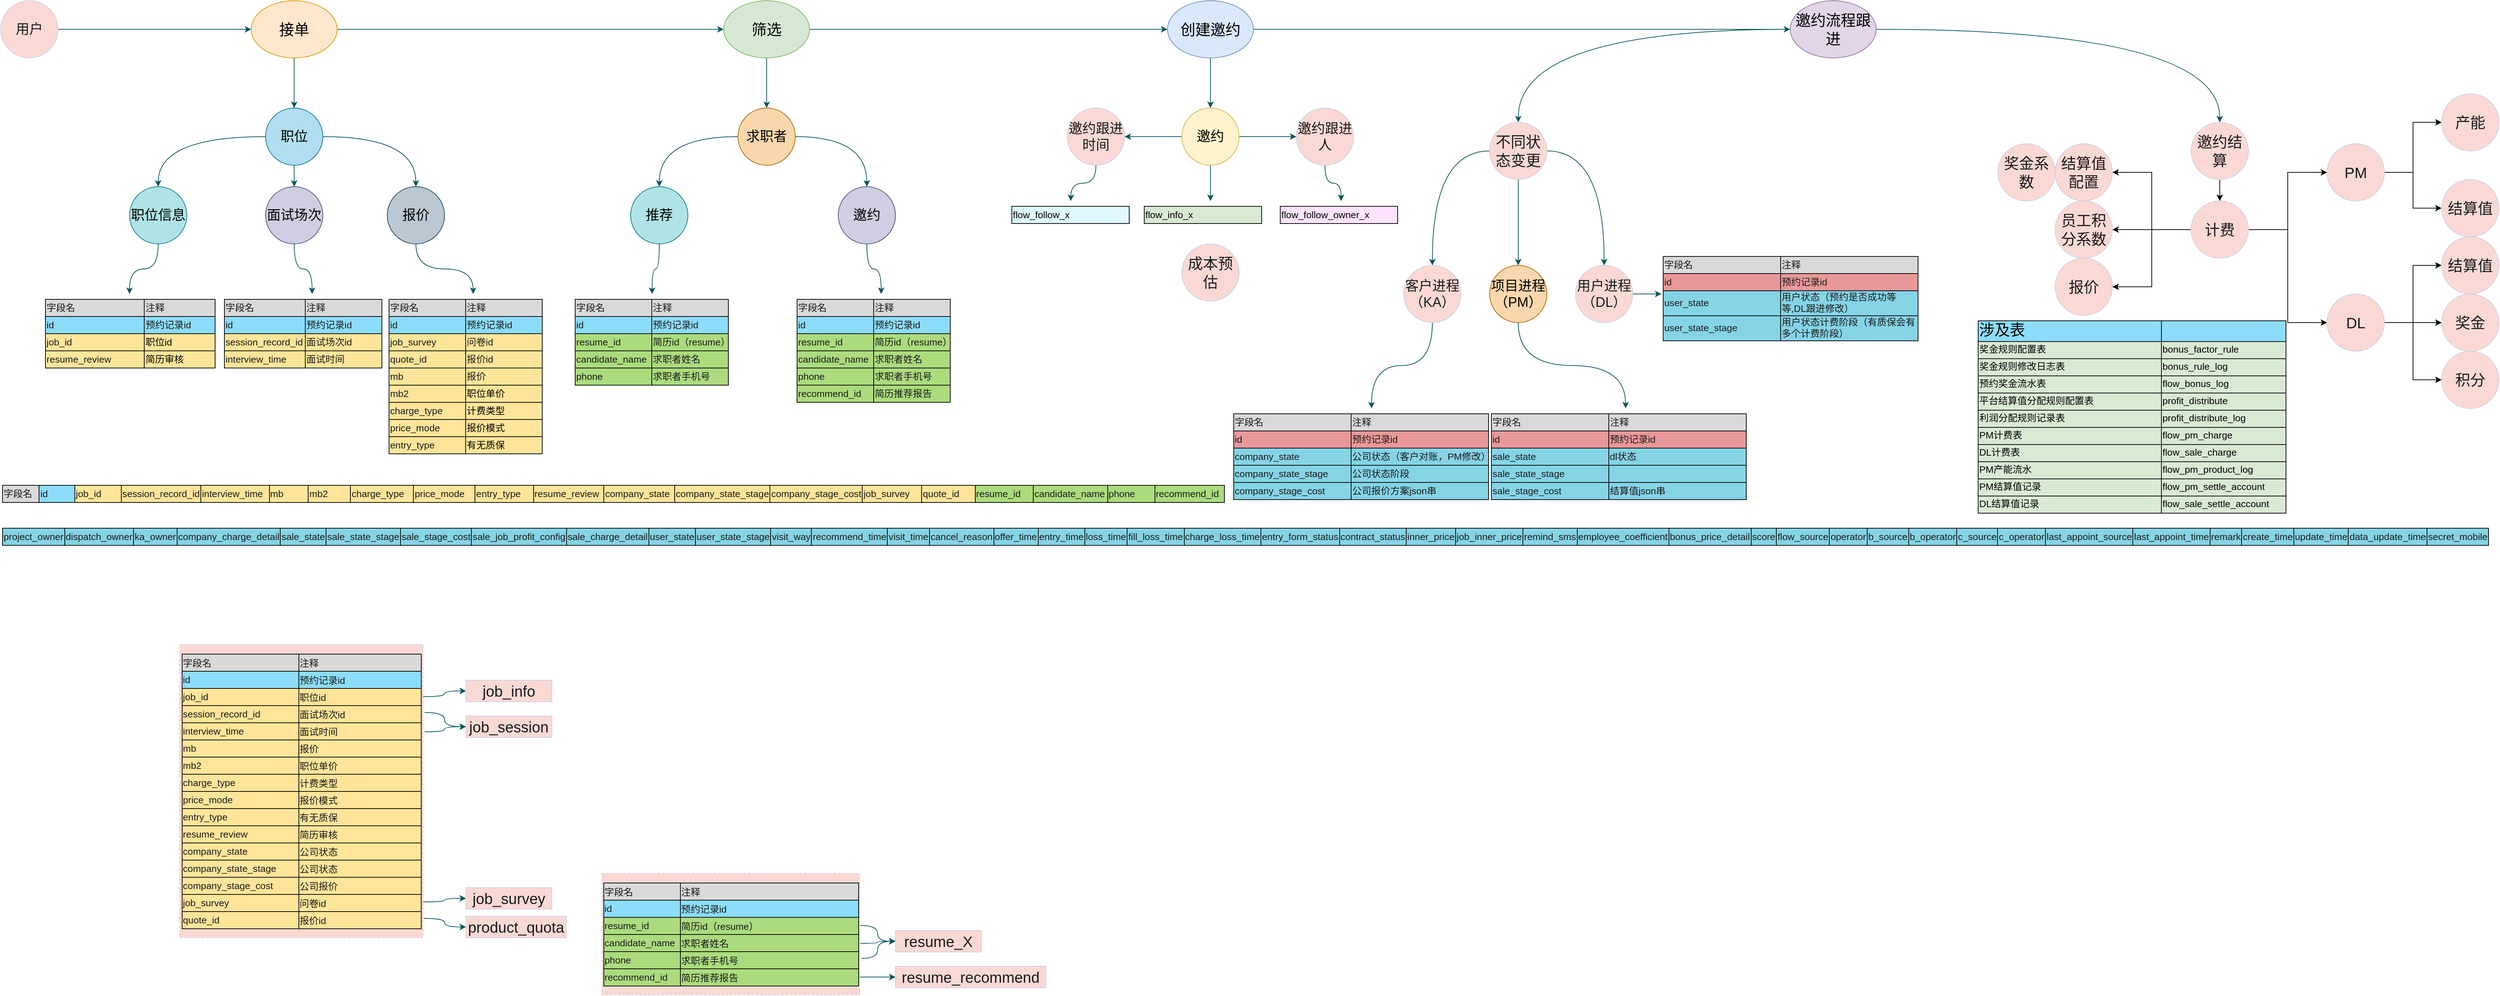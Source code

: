 <mxfile version="16.1.2" type="device"><diagram id="0S3KPFT5oz8lKHfmW1yC" name="第 1 页"><mxGraphModel dx="2198" dy="1159" grid="1" gridSize="10" guides="1" tooltips="1" connect="1" arrows="1" fold="1" page="0" pageScale="1" pageWidth="827" pageHeight="1169" math="0" shadow="0"><root><mxCell id="0"/><mxCell id="1" parent="0"/><mxCell id="-W9TslXj4D9KJf_j9P_8-30" style="edgeStyle=orthogonalEdgeStyle;curved=1;rounded=0;orthogonalLoop=1;jettySize=auto;html=1;entryX=0;entryY=0.5;entryDx=0;entryDy=0;fontSize=21;exitX=1;exitY=0.178;exitDx=0;exitDy=0;exitPerimeter=0;strokeColor=#09555B;fontColor=#1A1A1A;" parent="1" source="-W9TslXj4D9KJf_j9P_8-2" target="-W9TslXj4D9KJf_j9P_8-29" edge="1"><mxGeometry relative="1" as="geometry"/></mxCell><mxCell id="-W9TslXj4D9KJf_j9P_8-32" style="edgeStyle=orthogonalEdgeStyle;curved=1;rounded=0;orthogonalLoop=1;jettySize=auto;html=1;entryX=0;entryY=0.5;entryDx=0;entryDy=0;fontSize=21;exitX=1.006;exitY=0.232;exitDx=0;exitDy=0;exitPerimeter=0;strokeColor=#09555B;fontColor=#1A1A1A;" parent="1" source="-W9TslXj4D9KJf_j9P_8-2" target="-W9TslXj4D9KJf_j9P_8-31" edge="1"><mxGeometry relative="1" as="geometry"/></mxCell><mxCell id="-W9TslXj4D9KJf_j9P_8-33" style="edgeStyle=orthogonalEdgeStyle;curved=1;rounded=0;orthogonalLoop=1;jettySize=auto;html=1;entryX=0;entryY=0.5;entryDx=0;entryDy=0;fontSize=21;exitX=1.006;exitY=0.298;exitDx=0;exitDy=0;exitPerimeter=0;strokeColor=#09555B;fontColor=#1A1A1A;" parent="1" source="-W9TslXj4D9KJf_j9P_8-2" target="-W9TslXj4D9KJf_j9P_8-31" edge="1"><mxGeometry relative="1" as="geometry"/></mxCell><mxCell id="-W9TslXj4D9KJf_j9P_8-36" style="edgeStyle=orthogonalEdgeStyle;curved=1;rounded=0;orthogonalLoop=1;jettySize=auto;html=1;entryX=0;entryY=0.5;entryDx=0;entryDy=0;fontSize=21;exitX=1;exitY=0.878;exitDx=0;exitDy=0;exitPerimeter=0;strokeColor=#09555B;fontColor=#1A1A1A;" parent="1" source="-W9TslXj4D9KJf_j9P_8-2" target="-W9TslXj4D9KJf_j9P_8-34" edge="1"><mxGeometry relative="1" as="geometry"/></mxCell><mxCell id="-W9TslXj4D9KJf_j9P_8-37" style="edgeStyle=orthogonalEdgeStyle;curved=1;rounded=0;orthogonalLoop=1;jettySize=auto;html=1;entryX=0;entryY=0.5;entryDx=0;entryDy=0;fontSize=21;exitX=1.003;exitY=0.934;exitDx=0;exitDy=0;exitPerimeter=0;strokeColor=#09555B;fontColor=#1A1A1A;" parent="1" source="-W9TslXj4D9KJf_j9P_8-2" target="-W9TslXj4D9KJf_j9P_8-35" edge="1"><mxGeometry relative="1" as="geometry"/></mxCell><mxCell id="-W9TslXj4D9KJf_j9P_8-2" value="&lt;table style=&quot;border-collapse: collapse&quot;&gt;&lt;colgroup&gt;&lt;col width=&quot;163&quot; style=&quot;width: 163px&quot;&gt;&lt;col width=&quot;171&quot; style=&quot;width: 171px&quot;&gt;&lt;/colgroup&gt;&lt;tbody&gt;&lt;tr style=&quot;height: 24px&quot;&gt;&lt;td style=&quot;empty-cells: show ; line-height: normal ; vertical-align: middle ; outline-width: 0px ; overflow-wrap: break-word ; word-break: normal ; text-align: left ; font-size: 10pt ; background-color: rgb(217 , 217 , 217) ; border-width: 0.5pt ; border-style: solid ; border-color: rgb(0 , 0 , 0)&quot;&gt;字段名&lt;/td&gt;&lt;td style=&quot;empty-cells: show ; line-height: normal ; vertical-align: middle ; outline-width: 0px ; overflow-wrap: break-word ; word-break: normal ; text-align: left ; font-size: 10pt ; background-color: rgb(217 , 217 , 217) ; border-width: 0.5pt ; border-style: solid ; border-color: rgb(0 , 0 , 0)&quot;&gt;注释&lt;/td&gt;&lt;/tr&gt;&lt;tr style=&quot;height: 24px&quot;&gt;&lt;td style=&quot;empty-cells: show ; line-height: normal ; vertical-align: middle ; outline-width: 0px ; overflow-wrap: break-word ; word-break: normal ; text-align: left ; font-size: 10pt ; background-color: rgb(140 , 221 , 250) ; border-width: 0.5pt ; border-style: solid ; border-color: rgb(0 , 0 , 0)&quot;&gt;id&lt;/td&gt;&lt;td style=&quot;empty-cells: show ; line-height: normal ; vertical-align: middle ; outline-width: 0px ; overflow-wrap: break-word ; word-break: normal ; text-align: left ; font-size: 10pt ; background-color: rgb(140 , 221 , 250) ; border-width: 0.5pt ; border-style: solid ; border-color: rgb(0 , 0 , 0)&quot;&gt;预约记录id&lt;/td&gt;&lt;/tr&gt;&lt;tr style=&quot;height: 24px&quot;&gt;&lt;td style=&quot;empty-cells: show ; line-height: normal ; vertical-align: middle ; outline-width: 0px ; overflow-wrap: break-word ; word-break: normal ; text-align: left ; font-size: 10pt ; background-color: rgb(255 , 229 , 154) ; border-width: 0.5pt ; border-style: solid ; border-color: rgb(0 , 0 , 0)&quot;&gt;job_id&lt;/td&gt;&lt;td style=&quot;empty-cells: show ; line-height: normal ; vertical-align: middle ; outline-width: 0px ; overflow-wrap: break-word ; word-break: normal ; text-align: left ; font-size: 10pt ; background-color: rgb(255 , 229 , 154) ; border-width: 0.5pt ; border-style: solid ; border-color: rgb(0 , 0 , 0)&quot;&gt;&lt;font style=&quot;font-size: 10pt&quot;&gt;职位id&lt;/font&gt;&lt;/td&gt;&lt;/tr&gt;&lt;tr style=&quot;height: 24px&quot;&gt;&lt;td style=&quot;empty-cells: show ; line-height: normal ; vertical-align: middle ; outline-width: 0px ; overflow-wrap: break-word ; word-break: normal ; text-align: left ; font-size: 10pt ; background-color: rgb(255 , 229 , 154) ; border-width: 0.5pt ; border-style: solid ; border-color: rgb(0 , 0 , 0)&quot;&gt;session_record_id&lt;/td&gt;&lt;td style=&quot;empty-cells: show ; line-height: normal ; vertical-align: middle ; outline-width: 0px ; overflow-wrap: break-word ; word-break: normal ; text-align: left ; font-size: 10pt ; background-color: rgb(255 , 229 , 154) ; border-width: 0.5pt ; border-style: solid ; border-color: rgb(0 , 0 , 0)&quot;&gt;面试场次id&lt;/td&gt;&lt;/tr&gt;&lt;tr style=&quot;height: 24px&quot;&gt;&lt;td style=&quot;empty-cells: show ; line-height: normal ; vertical-align: middle ; outline-width: 0px ; overflow-wrap: break-word ; word-break: normal ; text-align: left ; font-size: 10pt ; background-color: rgb(255 , 229 , 154) ; border-width: 0.5pt ; border-style: solid ; border-color: rgb(0 , 0 , 0)&quot;&gt;interview_time&lt;/td&gt;&lt;td style=&quot;empty-cells: show ; line-height: normal ; vertical-align: middle ; outline-width: 0px ; overflow-wrap: break-word ; word-break: normal ; text-align: left ; font-size: 10pt ; background-color: rgb(255 , 229 , 154) ; border-width: 0.5pt ; border-style: solid ; border-color: rgb(0 , 0 , 0)&quot;&gt;面试时间&lt;/td&gt;&lt;/tr&gt;&lt;tr style=&quot;height: 24px&quot;&gt;&lt;td style=&quot;empty-cells: show ; line-height: normal ; vertical-align: middle ; outline-width: 0px ; overflow-wrap: break-word ; word-break: normal ; text-align: left ; font-size: 10pt ; background-color: rgb(255 , 229 , 154) ; border-width: 0.5pt ; border-style: solid ; border-color: rgb(0 , 0 , 0)&quot;&gt;mb&lt;/td&gt;&lt;td style=&quot;empty-cells: show ; line-height: normal ; vertical-align: middle ; outline-width: 0px ; overflow-wrap: break-word ; word-break: normal ; text-align: left ; font-size: 10pt ; background-color: rgb(255 , 229 , 154) ; border-width: 0.5pt ; border-style: solid ; border-color: rgb(0 , 0 , 0)&quot;&gt;报价&lt;/td&gt;&lt;/tr&gt;&lt;tr style=&quot;height: 24px&quot;&gt;&lt;td style=&quot;empty-cells: show ; line-height: normal ; vertical-align: middle ; outline-width: 0px ; overflow-wrap: break-word ; word-break: normal ; text-align: left ; font-size: 10pt ; background-color: rgb(255 , 229 , 154) ; border-width: 0.5pt ; border-style: solid ; border-color: rgb(0 , 0 , 0)&quot;&gt;mb2&lt;/td&gt;&lt;td style=&quot;empty-cells: show ; line-height: normal ; vertical-align: middle ; outline-width: 0px ; overflow-wrap: break-word ; word-break: normal ; text-align: left ; font-size: 10pt ; background-color: rgb(255 , 229 , 154) ; border-width: 0.5pt ; border-style: solid ; border-color: rgb(0 , 0 , 0)&quot;&gt;&lt;font style=&quot;font-size: 10pt&quot;&gt;职位单价&lt;/font&gt;&lt;/td&gt;&lt;/tr&gt;&lt;tr style=&quot;height: 24px&quot;&gt;&lt;td style=&quot;empty-cells: show ; line-height: normal ; vertical-align: middle ; outline-width: 0px ; overflow-wrap: break-word ; word-break: normal ; text-align: left ; font-size: 10pt ; background-color: rgb(255 , 229 , 154) ; border-width: 0.5pt ; border-style: solid ; border-color: rgb(0 , 0 , 0)&quot;&gt;charge_type&lt;/td&gt;&lt;td style=&quot;empty-cells: show ; line-height: normal ; vertical-align: middle ; outline-width: 0px ; overflow-wrap: break-word ; word-break: normal ; text-align: left ; font-size: 10pt ; background-color: rgb(255 , 229 , 154) ; border-width: 0.5pt ; border-style: solid ; border-color: rgb(0 , 0 , 0)&quot;&gt;&lt;font style=&quot;font-size: 10pt&quot;&gt;计费类型&lt;/font&gt;&lt;/td&gt;&lt;/tr&gt;&lt;tr style=&quot;height: 24px&quot;&gt;&lt;td style=&quot;empty-cells: show ; line-height: normal ; vertical-align: middle ; outline-width: 0px ; overflow-wrap: break-word ; word-break: normal ; text-align: left ; font-size: 10pt ; background-color: rgb(255 , 229 , 154) ; border-width: 0.5pt ; border-style: solid ; border-color: rgb(0 , 0 , 0)&quot;&gt;price_mode&lt;/td&gt;&lt;td style=&quot;empty-cells: show ; line-height: normal ; vertical-align: middle ; outline-width: 0px ; overflow-wrap: break-word ; word-break: normal ; text-align: left ; font-size: 10pt ; background-color: rgb(255 , 229 , 154) ; border-width: 0.5pt ; border-style: solid ; border-color: rgb(0 , 0 , 0)&quot;&gt;&lt;font style=&quot;font-size: 10pt&quot;&gt;报价模式&lt;/font&gt;&lt;/td&gt;&lt;/tr&gt;&lt;tr style=&quot;height: 24px&quot;&gt;&lt;td style=&quot;empty-cells: show ; line-height: normal ; vertical-align: middle ; outline-width: 0px ; overflow-wrap: break-word ; word-break: normal ; text-align: left ; font-size: 10pt ; background-color: rgb(255 , 229 , 154) ; border-width: 0.5pt ; border-style: solid ; border-color: rgb(0 , 0 , 0)&quot;&gt;entry_type&lt;/td&gt;&lt;td style=&quot;empty-cells: show ; line-height: normal ; vertical-align: middle ; outline-width: 0px ; overflow-wrap: break-word ; word-break: normal ; text-align: left ; font-size: 10pt ; background-color: rgb(255 , 229 , 154) ; border-width: 0.5pt ; border-style: solid ; border-color: rgb(0 , 0 , 0)&quot;&gt;&lt;font style=&quot;font-size: 10pt&quot;&gt;有无质保&lt;/font&gt;&lt;/td&gt;&lt;/tr&gt;&lt;tr style=&quot;height: 24px&quot;&gt;&lt;td style=&quot;empty-cells: show ; line-height: normal ; vertical-align: middle ; outline-width: 0px ; overflow-wrap: break-word ; word-break: normal ; text-align: left ; font-size: 10pt ; background-color: rgb(255 , 229 , 154) ; border-width: 0.5pt ; border-style: solid ; border-color: rgb(0 , 0 , 0)&quot;&gt;resume_review&lt;/td&gt;&lt;td style=&quot;empty-cells: show ; line-height: normal ; vertical-align: middle ; outline-width: 0px ; overflow-wrap: break-word ; word-break: normal ; text-align: left ; font-size: 10pt ; background-color: rgb(255 , 229 , 154) ; border-width: 0.5pt ; border-style: solid ; border-color: rgb(0 , 0 , 0)&quot;&gt;&lt;font style=&quot;font-size: 10pt&quot;&gt;简历审核&lt;/font&gt;&lt;/td&gt;&lt;/tr&gt;&lt;tr style=&quot;height: 24px&quot;&gt;&lt;td style=&quot;empty-cells: show ; line-height: normal ; vertical-align: middle ; outline-width: 0px ; overflow-wrap: break-word ; word-break: normal ; text-align: left ; font-size: 10pt ; background-color: rgb(255 , 229 , 154) ; border-width: 0.5pt ; border-style: solid ; border-color: rgb(0 , 0 , 0)&quot;&gt;company_state&lt;/td&gt;&lt;td style=&quot;empty-cells: show ; line-height: normal ; vertical-align: middle ; outline-width: 0px ; overflow-wrap: break-word ; word-break: normal ; text-align: left ; font-size: 10pt ; background-color: rgb(255 , 229 , 154) ; border-width: 0.5pt ; border-style: solid ; border-color: rgb(0 , 0 , 0)&quot;&gt;&lt;font style=&quot;font-size: 10pt&quot;&gt;公司状态&lt;/font&gt;&lt;/td&gt;&lt;/tr&gt;&lt;tr style=&quot;height: 24px&quot;&gt;&lt;td style=&quot;empty-cells: show ; line-height: normal ; vertical-align: middle ; outline-width: 0px ; overflow-wrap: break-word ; word-break: normal ; text-align: left ; font-size: 10pt ; background-color: rgb(255 , 229 , 154) ; border-width: 0.5pt ; border-style: solid ; border-color: rgb(0 , 0 , 0)&quot;&gt;company_state_stage&lt;/td&gt;&lt;td style=&quot;empty-cells: show ; line-height: normal ; vertical-align: middle ; outline-width: 0px ; overflow-wrap: break-word ; word-break: normal ; text-align: left ; font-size: 10pt ; background-color: rgb(255 , 229 , 154) ; border-width: 0.5pt ; border-style: solid ; border-color: rgb(0 , 0 , 0)&quot;&gt;&lt;font style=&quot;font-size: 10pt&quot;&gt;公司状态&lt;/font&gt;&lt;/td&gt;&lt;/tr&gt;&lt;tr style=&quot;height: 24px&quot;&gt;&lt;td style=&quot;empty-cells: show ; line-height: normal ; vertical-align: middle ; outline-width: 0px ; overflow-wrap: break-word ; word-break: normal ; text-align: left ; font-size: 10pt ; background-color: rgb(255 , 229 , 154) ; border-width: 0.5pt ; border-style: solid ; border-color: rgb(0 , 0 , 0)&quot;&gt;company_stage_cost&lt;/td&gt;&lt;td style=&quot;empty-cells: show ; line-height: normal ; vertical-align: middle ; outline-width: 0px ; overflow-wrap: break-word ; word-break: normal ; text-align: left ; font-size: 10pt ; background-color: rgb(255 , 229 , 154) ; border-width: 0.5pt ; border-style: solid ; border-color: rgb(0 , 0 , 0)&quot;&gt;&lt;font style=&quot;font-size: 10pt&quot;&gt;公司报价&lt;/font&gt;&lt;/td&gt;&lt;/tr&gt;&lt;tr style=&quot;height: 24px&quot;&gt;&lt;td style=&quot;empty-cells: show ; line-height: normal ; vertical-align: middle ; outline-width: 0px ; overflow-wrap: break-word ; word-break: normal ; text-align: left ; font-size: 10pt ; background-color: rgb(255 , 229 , 154) ; border-width: 0.5pt ; border-style: solid ; border-color: rgb(0 , 0 , 0)&quot;&gt;job_survey&lt;/td&gt;&lt;td style=&quot;empty-cells: show ; line-height: normal ; vertical-align: middle ; outline-width: 0px ; overflow-wrap: break-word ; word-break: normal ; text-align: left ; font-size: 10pt ; background-color: rgb(255 , 229 , 154) ; border-width: 0.5pt ; border-style: solid ; border-color: rgb(0 , 0 , 0)&quot;&gt;问卷id&lt;/td&gt;&lt;/tr&gt;&lt;tr style=&quot;height: 24px&quot;&gt;&lt;td style=&quot;empty-cells: show ; line-height: normal ; vertical-align: middle ; outline-width: 0px ; overflow-wrap: break-word ; word-break: normal ; text-align: left ; font-size: 10pt ; background-color: rgb(255 , 229 , 154) ; border-width: 0.5pt ; border-style: solid ; border-color: rgb(0 , 0 , 0)&quot;&gt;quote_id&lt;/td&gt;&lt;td style=&quot;empty-cells: show ; line-height: normal ; vertical-align: middle ; outline-width: 0px ; overflow-wrap: break-word ; word-break: normal ; text-align: left ; font-size: 10pt ; background-color: rgb(255 , 229 , 154) ; border-width: 0.5pt ; border-style: solid ; border-color: rgb(0 , 0 , 0)&quot;&gt;报价id&lt;/td&gt;&lt;/tr&gt;&lt;/tbody&gt;&lt;/table&gt;" style="rounded=0;whiteSpace=wrap;html=1;dashed=1;fillColor=#FAD9D5;strokeColor=#D0CEE2;fontColor=#1A1A1A;" parent="1" vertex="1"><mxGeometry x="-230" y="720" width="340" height="410" as="geometry"/></mxCell><mxCell id="K3NZR_ZYZctlHYQ5K-VM-4" style="edgeStyle=orthogonalEdgeStyle;rounded=0;orthogonalLoop=1;jettySize=auto;html=1;entryX=0.5;entryY=0;entryDx=0;entryDy=0;fontSize=19;strokeColor=#09555B;fontColor=#1A1A1A;" parent="1" source="-W9TslXj4D9KJf_j9P_8-3" target="K3NZR_ZYZctlHYQ5K-VM-3" edge="1"><mxGeometry relative="1" as="geometry"/></mxCell><mxCell id="K3NZR_ZYZctlHYQ5K-VM-17" style="edgeStyle=orthogonalEdgeStyle;curved=1;rounded=0;orthogonalLoop=1;jettySize=auto;html=1;entryX=0;entryY=0.5;entryDx=0;entryDy=0;fontSize=19;strokeColor=#09555B;fontColor=#1A1A1A;" parent="1" source="-W9TslXj4D9KJf_j9P_8-3" target="-W9TslXj4D9KJf_j9P_8-6" edge="1"><mxGeometry relative="1" as="geometry"/></mxCell><mxCell id="-W9TslXj4D9KJf_j9P_8-3" value="接单" style="ellipse;whiteSpace=wrap;html=1;fontSize=21;fillColor=#ffe6cc;strokeColor=#d79b00;rounded=0;" parent="1" vertex="1"><mxGeometry x="-130" y="-180" width="120" height="80" as="geometry"/></mxCell><mxCell id="-W9TslXj4D9KJf_j9P_8-9" value="" style="edgeStyle=orthogonalEdgeStyle;curved=1;rounded=0;orthogonalLoop=1;jettySize=auto;html=1;fontSize=21;strokeColor=#09555B;fontColor=#1A1A1A;" parent="1" source="-W9TslXj4D9KJf_j9P_8-6" target="-W9TslXj4D9KJf_j9P_8-8" edge="1"><mxGeometry relative="1" as="geometry"/></mxCell><mxCell id="K3NZR_ZYZctlHYQ5K-VM-19" style="edgeStyle=orthogonalEdgeStyle;curved=1;rounded=0;orthogonalLoop=1;jettySize=auto;html=1;fontSize=19;strokeColor=#09555B;fontColor=#1A1A1A;" parent="1" source="-W9TslXj4D9KJf_j9P_8-6" target="K3NZR_ZYZctlHYQ5K-VM-18" edge="1"><mxGeometry relative="1" as="geometry"/></mxCell><mxCell id="-W9TslXj4D9KJf_j9P_8-6" value="筛选" style="ellipse;whiteSpace=wrap;html=1;fontSize=21;fillColor=#d5e8d4;strokeColor=#82b366;rounded=0;" parent="1" vertex="1"><mxGeometry x="530" y="-180" width="120" height="80" as="geometry"/></mxCell><mxCell id="-W9TslXj4D9KJf_j9P_8-11" value="" style="edgeStyle=orthogonalEdgeStyle;curved=1;rounded=0;orthogonalLoop=1;jettySize=auto;html=1;fontSize=21;strokeColor=#09555B;fontColor=#1A1A1A;" parent="1" source="-W9TslXj4D9KJf_j9P_8-8" target="-W9TslXj4D9KJf_j9P_8-10" edge="1"><mxGeometry relative="1" as="geometry"/></mxCell><mxCell id="K3NZR_ZYZctlHYQ5K-VM-33" style="edgeStyle=orthogonalEdgeStyle;curved=1;rounded=0;orthogonalLoop=1;jettySize=auto;html=1;entryX=0.5;entryY=0;entryDx=0;entryDy=0;fontSize=19;strokeColor=#09555B;fontColor=#1A1A1A;" parent="1" source="-W9TslXj4D9KJf_j9P_8-8" target="K3NZR_ZYZctlHYQ5K-VM-32" edge="1"><mxGeometry relative="1" as="geometry"/></mxCell><mxCell id="-W9TslXj4D9KJf_j9P_8-8" value="创建邀约" style="ellipse;whiteSpace=wrap;html=1;fontSize=21;fillColor=#dae8fc;strokeColor=#6c8ebf;rounded=0;" parent="1" vertex="1"><mxGeometry x="1150" y="-180" width="120" height="80" as="geometry"/></mxCell><mxCell id="K3NZR_ZYZctlHYQ5K-VM-64" style="edgeStyle=orthogonalEdgeStyle;curved=1;sketch=0;orthogonalLoop=1;jettySize=auto;html=1;fontSize=21;fontColor=#1A1A1A;strokeColor=#09555B;" parent="1" source="-W9TslXj4D9KJf_j9P_8-10" target="K3NZR_ZYZctlHYQ5K-VM-61" edge="1"><mxGeometry relative="1" as="geometry"/></mxCell><mxCell id="K3NZR_ZYZctlHYQ5K-VM-65" style="edgeStyle=orthogonalEdgeStyle;curved=1;sketch=0;orthogonalLoop=1;jettySize=auto;html=1;entryX=0.5;entryY=0;entryDx=0;entryDy=0;fontSize=21;fontColor=#1A1A1A;strokeColor=#09555B;" parent="1" source="-W9TslXj4D9KJf_j9P_8-10" target="K3NZR_ZYZctlHYQ5K-VM-62" edge="1"><mxGeometry relative="1" as="geometry"/></mxCell><mxCell id="-W9TslXj4D9KJf_j9P_8-10" value="邀约流程跟进" style="ellipse;whiteSpace=wrap;html=1;fontSize=21;fillColor=#e1d5e7;strokeColor=#9673a6;rounded=0;" parent="1" vertex="1"><mxGeometry x="2020" y="-180" width="120" height="80" as="geometry"/></mxCell><mxCell id="-W9TslXj4D9KJf_j9P_8-21" style="edgeStyle=orthogonalEdgeStyle;rounded=0;orthogonalLoop=1;jettySize=auto;html=1;entryX=0;entryY=0.5;entryDx=0;entryDy=0;fontSize=21;strokeColor=#09555B;fontColor=#1A1A1A;" parent="1" source="-W9TslXj4D9KJf_j9P_8-12" target="-W9TslXj4D9KJf_j9P_8-16" edge="1"><mxGeometry relative="1" as="geometry"><Array as="points"><mxPoint x="740" y="1185"/><mxPoint x="740" y="1185"/></Array></mxGeometry></mxCell><mxCell id="-W9TslXj4D9KJf_j9P_8-26" style="edgeStyle=orthogonalEdgeStyle;rounded=0;orthogonalLoop=1;jettySize=auto;html=1;entryX=0;entryY=0.5;entryDx=0;entryDy=0;fontSize=21;curved=1;exitX=1.003;exitY=0.576;exitDx=0;exitDy=0;exitPerimeter=0;strokeColor=#09555B;fontColor=#1A1A1A;" parent="1" source="-W9TslXj4D9KJf_j9P_8-12" target="-W9TslXj4D9KJf_j9P_8-15" edge="1"><mxGeometry relative="1" as="geometry"/></mxCell><mxCell id="-W9TslXj4D9KJf_j9P_8-27" style="edgeStyle=orthogonalEdgeStyle;curved=1;rounded=0;orthogonalLoop=1;jettySize=auto;html=1;entryX=0;entryY=0.5;entryDx=0;entryDy=0;fontSize=21;exitX=1.003;exitY=0.429;exitDx=0;exitDy=0;exitPerimeter=0;strokeColor=#09555B;fontColor=#1A1A1A;" parent="1" source="-W9TslXj4D9KJf_j9P_8-12" target="-W9TslXj4D9KJf_j9P_8-15" edge="1"><mxGeometry relative="1" as="geometry"/></mxCell><mxCell id="-W9TslXj4D9KJf_j9P_8-28" style="edgeStyle=orthogonalEdgeStyle;curved=1;rounded=0;orthogonalLoop=1;jettySize=auto;html=1;entryX=0;entryY=0.5;entryDx=0;entryDy=0;fontSize=21;exitX=1.006;exitY=0.7;exitDx=0;exitDy=0;exitPerimeter=0;strokeColor=#09555B;fontColor=#1A1A1A;" parent="1" source="-W9TslXj4D9KJf_j9P_8-12" target="-W9TslXj4D9KJf_j9P_8-15" edge="1"><mxGeometry relative="1" as="geometry"/></mxCell><mxCell id="-W9TslXj4D9KJf_j9P_8-12" value="&lt;table style=&quot;border-collapse: collapse&quot;&gt;&lt;colgroup&gt;&lt;col width=&quot;107&quot; style=&quot;width: 107px&quot;&gt;&lt;col width=&quot;249&quot; style=&quot;width: 249px&quot;&gt;&lt;/colgroup&gt;&lt;tbody&gt;&lt;tr style=&quot;height: 24px&quot;&gt;&lt;td style=&quot;empty-cells: show ; line-height: normal ; vertical-align: middle ; outline-width: 0px ; overflow-wrap: break-word ; word-break: normal ; text-align: left ; font-size: 10pt ; background-color: rgb(217 , 217 , 217) ; border-width: 0.5pt ; border-style: solid ; border-color: rgb(0 , 0 , 0)&quot;&gt;字段名&lt;/td&gt;&lt;td style=&quot;empty-cells: show ; line-height: normal ; vertical-align: middle ; outline-width: 0px ; overflow-wrap: break-word ; word-break: normal ; text-align: left ; font-size: 10pt ; background-color: rgb(217 , 217 , 217) ; border-width: 0.5pt ; border-style: solid ; border-color: rgb(0 , 0 , 0)&quot;&gt;注释&lt;/td&gt;&lt;/tr&gt;&lt;tr style=&quot;height: 24px&quot;&gt;&lt;td style=&quot;empty-cells: show ; line-height: normal ; vertical-align: middle ; outline-width: 0px ; overflow-wrap: break-word ; word-break: normal ; text-align: left ; font-size: 10pt ; background-color: rgb(140 , 221 , 250) ; border-width: 0.5pt ; border-style: solid ; border-color: rgb(0 , 0 , 0)&quot;&gt;id&lt;/td&gt;&lt;td style=&quot;empty-cells: show ; line-height: normal ; vertical-align: middle ; outline-width: 0px ; overflow-wrap: break-word ; word-break: normal ; text-align: left ; font-size: 10pt ; background-color: rgb(140 , 221 , 250) ; border-width: 0.5pt ; border-style: solid ; border-color: rgb(0 , 0 , 0)&quot;&gt;预约记录id&lt;/td&gt;&lt;/tr&gt;&lt;tr style=&quot;height: 24px&quot;&gt;&lt;td style=&quot;empty-cells: show ; line-height: normal ; vertical-align: middle ; outline-width: 0px ; overflow-wrap: break-word ; word-break: normal ; text-align: left ; font-size: 10pt ; background-color: rgb(172 , 219 , 126) ; border-width: 0.5pt ; border-style: solid ; border-color: rgb(0 , 0 , 0)&quot;&gt;resume_id&lt;/td&gt;&lt;td style=&quot;empty-cells: show ; line-height: normal ; vertical-align: middle ; outline-width: 0px ; overflow-wrap: break-word ; word-break: normal ; text-align: left ; font-size: 10pt ; background-color: rgb(172 , 219 , 126) ; border-width: 0.5pt ; border-style: solid ; border-color: rgb(0 , 0 , 0)&quot;&gt;简历id（resume）&lt;/td&gt;&lt;/tr&gt;&lt;tr style=&quot;height: 24px&quot;&gt;&lt;td style=&quot;empty-cells: show ; line-height: normal ; vertical-align: middle ; outline-width: 0px ; overflow-wrap: break-word ; word-break: normal ; text-align: left ; font-size: 10pt ; background-color: rgb(172 , 219 , 126) ; border-width: 0.5pt ; border-style: solid ; border-color: rgb(0 , 0 , 0)&quot;&gt;candidate_name&lt;/td&gt;&lt;td style=&quot;empty-cells: show ; line-height: normal ; vertical-align: middle ; outline-width: 0px ; overflow-wrap: break-word ; word-break: normal ; text-align: left ; font-size: 10pt ; background-color: rgb(172 , 219 , 126) ; border-width: 0.5pt ; border-style: solid ; border-color: rgb(0 , 0 , 0)&quot;&gt;求职者姓名&lt;/td&gt;&lt;/tr&gt;&lt;tr style=&quot;height: 24px&quot;&gt;&lt;td style=&quot;empty-cells: show ; line-height: normal ; vertical-align: middle ; outline-width: 0px ; overflow-wrap: break-word ; word-break: normal ; text-align: left ; font-size: 10pt ; background-color: rgb(172 , 219 , 126) ; border-width: 0.5pt ; border-style: solid ; border-color: rgb(0 , 0 , 0)&quot;&gt;phone&lt;/td&gt;&lt;td style=&quot;empty-cells: show ; line-height: normal ; vertical-align: middle ; outline-width: 0px ; overflow-wrap: break-word ; word-break: normal ; text-align: left ; font-size: 10pt ; background-color: rgb(172 , 219 , 126) ; border-width: 0.5pt ; border-style: solid ; border-color: rgb(0 , 0 , 0)&quot;&gt;求职者手机号&lt;/td&gt;&lt;/tr&gt;&lt;tr style=&quot;height: 24px&quot;&gt;&lt;td style=&quot;empty-cells: show ; line-height: normal ; vertical-align: middle ; outline-width: 0px ; overflow-wrap: break-word ; word-break: normal ; text-align: left ; font-size: 10pt ; background-color: rgb(172 , 219 , 126) ; border-width: 0.5pt ; border-style: solid ; border-color: rgb(0 , 0 , 0)&quot;&gt;recommend_id&lt;/td&gt;&lt;td style=&quot;empty-cells: show ; line-height: normal ; vertical-align: middle ; outline-width: 0px ; overflow-wrap: break-word ; word-break: normal ; text-align: left ; font-size: 10pt ; background-color: rgb(172 , 219 , 126) ; border-width: 0.5pt ; border-style: solid ; border-color: rgb(0 , 0 , 0)&quot;&gt;简历推荐报告&lt;/td&gt;&lt;/tr&gt;&lt;/tbody&gt;&lt;/table&gt;" style="rounded=0;whiteSpace=wrap;html=1;dashed=1;fillColor=#FAD9D5;strokeColor=#D0CEE2;fontColor=#1A1A1A;" parent="1" vertex="1"><mxGeometry x="360" y="1040" width="360" height="170" as="geometry"/></mxCell><mxCell id="-W9TslXj4D9KJf_j9P_8-15" value="resume_X" style="rounded=0;whiteSpace=wrap;html=1;fontSize=21;fillColor=#FAD9D5;strokeColor=#D0CEE2;fontColor=#1A1A1A;" parent="1" vertex="1"><mxGeometry x="770" y="1120" width="120" height="30" as="geometry"/></mxCell><mxCell id="-W9TslXj4D9KJf_j9P_8-16" value="resume_recommend" style="rounded=0;whiteSpace=wrap;html=1;fontSize=21;fillColor=#FAD9D5;strokeColor=#D0CEE2;fontColor=#1A1A1A;" parent="1" vertex="1"><mxGeometry x="770" y="1170" width="210" height="30" as="geometry"/></mxCell><mxCell id="-W9TslXj4D9KJf_j9P_8-25" style="edgeStyle=none;rounded=0;orthogonalLoop=1;jettySize=auto;html=1;exitX=0.25;exitY=0;exitDx=0;exitDy=0;fontSize=21;strokeColor=#09555B;fontColor=#1A1A1A;" parent="1" source="-W9TslXj4D9KJf_j9P_8-15" target="-W9TslXj4D9KJf_j9P_8-15" edge="1"><mxGeometry relative="1" as="geometry"/></mxCell><mxCell id="-W9TslXj4D9KJf_j9P_8-29" value="job_info" style="rounded=0;whiteSpace=wrap;html=1;fontSize=21;fillColor=#FAD9D5;strokeColor=#D0CEE2;fontColor=#1A1A1A;" parent="1" vertex="1"><mxGeometry x="170" y="770" width="120" height="30" as="geometry"/></mxCell><mxCell id="-W9TslXj4D9KJf_j9P_8-31" value="job_session" style="rounded=0;whiteSpace=wrap;html=1;fontSize=21;fillColor=#FAD9D5;strokeColor=#D0CEE2;fontColor=#1A1A1A;" parent="1" vertex="1"><mxGeometry x="170" y="820" width="120" height="30" as="geometry"/></mxCell><mxCell id="-W9TslXj4D9KJf_j9P_8-34" value="job_survey" style="rounded=0;whiteSpace=wrap;html=1;fontSize=21;fillColor=#FAD9D5;strokeColor=#D0CEE2;fontColor=#1A1A1A;" parent="1" vertex="1"><mxGeometry x="170" y="1060" width="120" height="30" as="geometry"/></mxCell><mxCell id="-W9TslXj4D9KJf_j9P_8-35" value="product_quota" style="rounded=0;whiteSpace=wrap;html=1;fontSize=21;fillColor=#FAD9D5;strokeColor=#D0CEE2;fontColor=#1A1A1A;" parent="1" vertex="1"><mxGeometry x="170" y="1100" width="140" height="30" as="geometry"/></mxCell><mxCell id="K3NZR_ZYZctlHYQ5K-VM-2" style="edgeStyle=orthogonalEdgeStyle;rounded=0;orthogonalLoop=1;jettySize=auto;html=1;entryX=0;entryY=0.5;entryDx=0;entryDy=0;fontSize=19;strokeColor=#09555B;fontColor=#1A1A1A;" parent="1" source="K3NZR_ZYZctlHYQ5K-VM-1" target="-W9TslXj4D9KJf_j9P_8-3" edge="1"><mxGeometry relative="1" as="geometry"/></mxCell><mxCell id="K3NZR_ZYZctlHYQ5K-VM-1" value="用户" style="ellipse;whiteSpace=wrap;html=1;aspect=fixed;fontSize=19;fillColor=#FAD9D5;strokeColor=#D0CEE2;fontColor=#1A1A1A;rounded=0;" parent="1" vertex="1"><mxGeometry x="-480" y="-180" width="80" height="80" as="geometry"/></mxCell><mxCell id="K3NZR_ZYZctlHYQ5K-VM-6" value="" style="edgeStyle=orthogonalEdgeStyle;rounded=0;orthogonalLoop=1;jettySize=auto;html=1;fontSize=19;curved=1;strokeColor=#09555B;fontColor=#1A1A1A;" parent="1" source="K3NZR_ZYZctlHYQ5K-VM-3" target="K3NZR_ZYZctlHYQ5K-VM-5" edge="1"><mxGeometry relative="1" as="geometry"/></mxCell><mxCell id="K3NZR_ZYZctlHYQ5K-VM-8" value="" style="edgeStyle=orthogonalEdgeStyle;curved=1;rounded=0;orthogonalLoop=1;jettySize=auto;html=1;fontSize=19;strokeColor=#09555B;fontColor=#1A1A1A;" parent="1" source="K3NZR_ZYZctlHYQ5K-VM-3" target="K3NZR_ZYZctlHYQ5K-VM-7" edge="1"><mxGeometry relative="1" as="geometry"/></mxCell><mxCell id="K3NZR_ZYZctlHYQ5K-VM-10" value="" style="edgeStyle=orthogonalEdgeStyle;curved=1;rounded=0;orthogonalLoop=1;jettySize=auto;html=1;fontSize=19;strokeColor=#09555B;fontColor=#1A1A1A;" parent="1" source="K3NZR_ZYZctlHYQ5K-VM-3" target="K3NZR_ZYZctlHYQ5K-VM-9" edge="1"><mxGeometry relative="1" as="geometry"/></mxCell><mxCell id="K3NZR_ZYZctlHYQ5K-VM-3" value="职位" style="ellipse;whiteSpace=wrap;html=1;aspect=fixed;fontSize=19;fillColor=#b1ddf0;strokeColor=#10739e;rounded=0;" parent="1" vertex="1"><mxGeometry x="-110" y="-30" width="80" height="80" as="geometry"/></mxCell><mxCell id="K3NZR_ZYZctlHYQ5K-VM-12" style="edgeStyle=orthogonalEdgeStyle;curved=1;rounded=0;orthogonalLoop=1;jettySize=auto;html=1;entryX=0.5;entryY=0;entryDx=0;entryDy=0;fontSize=19;strokeColor=#09555B;fontColor=#1A1A1A;" parent="1" source="K3NZR_ZYZctlHYQ5K-VM-5" target="K3NZR_ZYZctlHYQ5K-VM-11" edge="1"><mxGeometry relative="1" as="geometry"/></mxCell><mxCell id="K3NZR_ZYZctlHYQ5K-VM-5" value="职位信息" style="ellipse;whiteSpace=wrap;html=1;aspect=fixed;fontSize=19;fillColor=#b0e3e6;strokeColor=#0e8088;rounded=0;" parent="1" vertex="1"><mxGeometry x="-300" y="80" width="80" height="80" as="geometry"/></mxCell><mxCell id="K3NZR_ZYZctlHYQ5K-VM-14" style="edgeStyle=orthogonalEdgeStyle;curved=1;rounded=0;orthogonalLoop=1;jettySize=auto;html=1;fontSize=19;strokeColor=#09555B;fontColor=#1A1A1A;" parent="1" source="K3NZR_ZYZctlHYQ5K-VM-7" target="K3NZR_ZYZctlHYQ5K-VM-13" edge="1"><mxGeometry relative="1" as="geometry"/></mxCell><mxCell id="K3NZR_ZYZctlHYQ5K-VM-7" value="面试场次" style="ellipse;whiteSpace=wrap;html=1;aspect=fixed;fontSize=19;fillColor=#d0cee2;strokeColor=#56517e;rounded=0;" parent="1" vertex="1"><mxGeometry x="-110" y="80" width="80" height="80" as="geometry"/></mxCell><mxCell id="K3NZR_ZYZctlHYQ5K-VM-16" style="edgeStyle=orthogonalEdgeStyle;curved=1;rounded=0;orthogonalLoop=1;jettySize=auto;html=1;fontSize=19;strokeColor=#09555B;fontColor=#1A1A1A;" parent="1" source="K3NZR_ZYZctlHYQ5K-VM-9" target="K3NZR_ZYZctlHYQ5K-VM-15" edge="1"><mxGeometry relative="1" as="geometry"/></mxCell><mxCell id="K3NZR_ZYZctlHYQ5K-VM-9" value="报价" style="ellipse;whiteSpace=wrap;html=1;aspect=fixed;fontSize=19;fillColor=#bac8d3;strokeColor=#23445d;rounded=0;" parent="1" vertex="1"><mxGeometry x="60" y="80" width="80" height="80" as="geometry"/></mxCell><mxCell id="K3NZR_ZYZctlHYQ5K-VM-11" value="&lt;meta charset=&quot;utf-8&quot;&gt;&lt;table style=&quot;border-collapse: collapse&quot;&gt;&lt;colgroup&gt;&lt;col width=&quot;143&quot; style=&quot;width: 143px&quot;&gt;&lt;col width=&quot;107&quot; style=&quot;width: 107px&quot;&gt;&lt;/colgroup&gt;&lt;tbody&gt;&lt;tr style=&quot;height: 24px&quot;&gt;&lt;td style=&quot;background-color: #d9d9d9 ; font-size: 10pt ; border-left: 0.5pt solid #000000 ; border-top: 0.5pt solid #000000 ; border-right: 0.5pt solid #000000 ; border-bottom: 0.5pt solid #000000 ; text-align: left&quot;&gt;字段名&lt;/td&gt;&lt;td style=&quot;background-color: #d9d9d9 ; font-size: 10pt ; border-left: 0.5pt solid #000000 ; border-top: 0.5pt solid #000000 ; border-right: 0.5pt solid #000000 ; border-bottom: 0.5pt solid #000000 ; text-align: left&quot;&gt;注释&lt;/td&gt;&lt;/tr&gt;&lt;tr style=&quot;height: 24px&quot;&gt;&lt;td style=&quot;background-color: #8cddfa ; font-size: 10pt ; border-left: 0.5pt solid #000000 ; border-top: 0.5pt solid #000000 ; border-right: 0.5pt solid #000000 ; border-bottom: 0.5pt solid #000000 ; text-align: left&quot;&gt;id&lt;/td&gt;&lt;td style=&quot;background-color: #8cddfa ; font-size: 10pt ; border-left: 0.5pt solid #000000 ; border-top: 0.5pt solid #000000 ; border-right: 0.5pt solid #000000 ; border-bottom: 0.5pt solid #000000 ; text-align: left&quot;&gt;预约记录id&lt;/td&gt;&lt;/tr&gt;&lt;tr style=&quot;height: 24px&quot;&gt;&lt;td style=&quot;background-color: #ffe59a ; font-size: 10pt ; border-left: 0.5pt solid #000000 ; border-top: 0.5pt solid #000000 ; border-right: 0.5pt solid #000000 ; border-bottom: 0.5pt solid #000000 ; text-align: left&quot;&gt;job_id&lt;/td&gt;&lt;td style=&quot;background-color: #ffe59a ; font-size: 10pt ; color: #000000 ; border-left: 0.5pt solid #000000 ; border-top: 0.5pt solid #000000 ; border-right: 0.5pt solid #000000 ; border-bottom: 0.5pt solid #000000 ; text-align: left&quot;&gt;&lt;font style=&quot;font-size: 10pt ; color: #000000&quot;&gt;职位id&lt;/font&gt;&lt;/td&gt;&lt;/tr&gt;&lt;tr style=&quot;height: 24px&quot;&gt;&lt;td style=&quot;background-color: #ffe59a ; font-size: 10pt ; border-left: 0.5pt solid #000000 ; border-top: 0.5pt solid #000000 ; border-right: 0.5pt solid #000000 ; border-bottom: 0.5pt solid #000000 ; text-align: left&quot;&gt;resume_review&lt;/td&gt;&lt;td style=&quot;background-color: #ffe59a ; font-size: 10pt ; color: #000000 ; border-left: 0.5pt solid #000000 ; border-top: 0.5pt solid #000000 ; border-right: 0.5pt solid #000000 ; border-bottom: 0.5pt solid #000000 ; text-align: left&quot;&gt;&lt;font style=&quot;font-size: 10pt ; color: #000000&quot;&gt;简历审核&lt;/font&gt;&lt;/td&gt;&lt;/tr&gt;&lt;/tbody&gt;&lt;/table&gt;" style="text;whiteSpace=wrap;html=1;fontSize=19;fontColor=#1A1A1A;rounded=0;" parent="1" vertex="1"><mxGeometry x="-420" y="230" width="240" height="100" as="geometry"/></mxCell><mxCell id="K3NZR_ZYZctlHYQ5K-VM-13" value="&lt;meta charset=&quot;utf-8&quot;&gt;&lt;table style=&quot;border-collapse: collapse&quot;&gt;&lt;colgroup&gt;&lt;col width=&quot;113&quot; style=&quot;width: 113px&quot;&gt;&lt;col width=&quot;107&quot; style=&quot;width: 107px&quot;&gt;&lt;/colgroup&gt;&lt;tbody&gt;&lt;tr style=&quot;height: 24px&quot;&gt;&lt;td style=&quot;background-color: #d9d9d9 ; font-size: 10pt ; border-left: 0.5pt solid #000000 ; border-top: 0.5pt solid #000000 ; border-right: 0.5pt solid #000000 ; border-bottom: 0.5pt solid #000000 ; text-align: left&quot;&gt;字段名&lt;/td&gt;&lt;td style=&quot;background-color: #d9d9d9 ; font-size: 10pt ; border-left: 0.5pt solid #000000 ; border-top: 0.5pt solid #000000 ; border-right: 0.5pt solid #000000 ; border-bottom: 0.5pt solid #000000 ; text-align: left&quot;&gt;注释&lt;/td&gt;&lt;/tr&gt;&lt;tr style=&quot;height: 24px&quot;&gt;&lt;td style=&quot;background-color: #8cddfa ; font-size: 10pt ; border-left: 0.5pt solid #000000 ; border-top: 0.5pt solid #000000 ; border-right: 0.5pt solid #000000 ; border-bottom: 0.5pt solid #000000 ; text-align: left&quot;&gt;id&lt;/td&gt;&lt;td style=&quot;background-color: #8cddfa ; font-size: 10pt ; border-left: 0.5pt solid #000000 ; border-top: 0.5pt solid #000000 ; border-right: 0.5pt solid #000000 ; border-bottom: 0.5pt solid #000000 ; text-align: left&quot;&gt;预约记录id&lt;/td&gt;&lt;/tr&gt;&lt;tr style=&quot;height: 24px&quot;&gt;&lt;td style=&quot;background-color: #ffe59a ; font-size: 10pt ; border-left: 0.5pt solid #000000 ; border-top: 0.5pt solid #000000 ; border-right: 0.5pt solid #000000 ; border-bottom: 0.5pt solid #000000 ; text-align: left&quot;&gt;session_record_id&lt;/td&gt;&lt;td style=&quot;background-color: #ffe59a ; font-size: 10pt ; border-left: 0.5pt solid #000000 ; border-top: 0.5pt solid #000000 ; border-right: 0.5pt solid #000000 ; border-bottom: 0.5pt solid #000000 ; text-align: left&quot;&gt;面试场次id&lt;/td&gt;&lt;/tr&gt;&lt;tr style=&quot;height: 24px&quot;&gt;&lt;td style=&quot;background-color: #ffe59a ; font-size: 10pt ; border-left: 0.5pt solid #000000 ; border-top: 0.5pt solid #000000 ; border-right: 0.5pt solid #000000 ; border-bottom: 0.5pt solid #000000 ; text-align: left&quot;&gt;interview_time&lt;/td&gt;&lt;td style=&quot;background-color: #ffe59a ; font-size: 10pt ; border-left: 0.5pt solid #000000 ; border-top: 0.5pt solid #000000 ; border-right: 0.5pt solid #000000 ; border-bottom: 0.5pt solid #000000 ; text-align: left&quot;&gt;面试时间&lt;/td&gt;&lt;/tr&gt;&lt;/tbody&gt;&lt;/table&gt;" style="text;whiteSpace=wrap;html=1;fontSize=19;fontColor=#1A1A1A;rounded=0;" parent="1" vertex="1"><mxGeometry x="-170" y="230" width="250" height="120" as="geometry"/></mxCell><mxCell id="K3NZR_ZYZctlHYQ5K-VM-15" value="&lt;meta charset=&quot;utf-8&quot;&gt;&lt;table style=&quot;border-collapse: collapse&quot;&gt;&lt;colgroup&gt;&lt;col width=&quot;107&quot; style=&quot;width: 107px&quot;&gt;&lt;col width=&quot;107&quot; style=&quot;width: 107px&quot;&gt;&lt;/colgroup&gt;&lt;tbody&gt;&lt;tr style=&quot;height: 24px&quot;&gt;&lt;td style=&quot;background-color: #d9d9d9 ; font-size: 10pt ; border-left: 0.5pt solid #000000 ; border-top: 0.5pt solid #000000 ; border-right: 0.5pt solid #000000 ; border-bottom: 0.5pt solid #000000 ; text-align: left&quot;&gt;字段名&lt;/td&gt;&lt;td style=&quot;background-color: #d9d9d9 ; font-size: 10pt ; border-left: 0.5pt solid #000000 ; border-top: 0.5pt solid #000000 ; border-right: 0.5pt solid #000000 ; border-bottom: 0.5pt solid #000000 ; text-align: left&quot;&gt;注释&lt;/td&gt;&lt;/tr&gt;&lt;tr style=&quot;height: 24px&quot;&gt;&lt;td style=&quot;background-color: #8cddfa ; font-size: 10pt ; border-left: 0.5pt solid #000000 ; border-top: 0.5pt solid #000000 ; border-right: 0.5pt solid #000000 ; border-bottom: 0.5pt solid #000000 ; text-align: left&quot;&gt;id&lt;/td&gt;&lt;td style=&quot;background-color: #8cddfa ; font-size: 10pt ; border-left: 0.5pt solid #000000 ; border-top: 0.5pt solid #000000 ; border-right: 0.5pt solid #000000 ; border-bottom: 0.5pt solid #000000 ; text-align: left&quot;&gt;预约记录id&lt;/td&gt;&lt;/tr&gt;&lt;tr style=&quot;height: 24px&quot;&gt;&lt;td style=&quot;background-color: #ffe59a ; font-size: 10pt ; border-left: 0.5pt solid #000000 ; border-top: 0.5pt solid #000000 ; border-right: 0.5pt solid #000000 ; border-bottom: 0.5pt solid #000000 ; text-align: left&quot;&gt;job_survey&lt;/td&gt;&lt;td style=&quot;background-color: #ffe59a ; font-size: 10pt ; border-left: 0.5pt solid #000000 ; border-top: 0.5pt solid #000000 ; border-right: 0.5pt solid #000000 ; border-bottom: 0.5pt solid #000000 ; text-align: left&quot;&gt;问卷id&lt;/td&gt;&lt;/tr&gt;&lt;tr style=&quot;height: 24px&quot;&gt;&lt;td style=&quot;background-color: #ffe59a ; font-size: 10pt ; border-left: 0.5pt solid #000000 ; border-top: 0.5pt solid #000000 ; border-right: 0.5pt solid #000000 ; border-bottom: 0.5pt solid #000000 ; text-align: left&quot;&gt;quote_id&lt;/td&gt;&lt;td style=&quot;background-color: #ffe59a ; font-size: 10pt ; border-left: 0.5pt solid #000000 ; border-top: 0.5pt solid #000000 ; border-right: 0.5pt solid #000000 ; border-bottom: 0.5pt solid #000000 ; text-align: left&quot;&gt;报价id&lt;/td&gt;&lt;/tr&gt;&lt;tr style=&quot;height: 24px&quot;&gt;&lt;td style=&quot;background-color: #ffe59a ; font-size: 10pt ; border-left: 0.5pt solid #000000 ; border-top: 0.5pt solid #000000 ; border-right: 0.5pt solid #000000 ; border-bottom: 0.5pt solid #000000 ; text-align: left&quot;&gt;mb&lt;/td&gt;&lt;td style=&quot;background-color: #ffe59a ; font-size: 10pt ; border-left: 0.5pt solid #000000 ; border-top: 0.5pt solid #000000 ; border-right: 0.5pt solid #000000 ; border-bottom: 0.5pt solid #000000 ; text-align: left&quot;&gt;报价&lt;/td&gt;&lt;/tr&gt;&lt;tr style=&quot;height: 24px&quot;&gt;&lt;td style=&quot;background-color: #ffe59a ; font-size: 10pt ; border-left: 0.5pt solid #000000 ; border-top: 0.5pt solid #000000 ; border-right: 0.5pt solid #000000 ; border-bottom: 0.5pt solid #000000 ; text-align: left&quot;&gt;mb2&lt;/td&gt;&lt;td style=&quot;background-color: #ffe59a ; font-size: 10pt ; color: #000000 ; border-left: 0.5pt solid #000000 ; border-top: 0.5pt solid #000000 ; border-right: 0.5pt solid #000000 ; border-bottom: 0.5pt solid #000000 ; text-align: left&quot;&gt;&lt;font style=&quot;font-size: 10pt ; color: #000000&quot;&gt;职位单价&lt;/font&gt;&lt;/td&gt;&lt;/tr&gt;&lt;tr style=&quot;height: 24px&quot;&gt;&lt;td style=&quot;background-color: #ffe59a ; font-size: 10pt ; border-left: 0.5pt solid #000000 ; border-top: 0.5pt solid #000000 ; border-right: 0.5pt solid #000000 ; border-bottom: 0.5pt solid #000000 ; text-align: left&quot;&gt;charge_type&lt;/td&gt;&lt;td style=&quot;background-color: #ffe59a ; font-size: 10pt ; color: #000000 ; border-left: 0.5pt solid #000000 ; border-top: 0.5pt solid #000000 ; border-right: 0.5pt solid #000000 ; border-bottom: 0.5pt solid #000000 ; text-align: left&quot;&gt;&lt;font style=&quot;font-size: 10pt ; color: #000000&quot;&gt;计费类型&lt;/font&gt;&lt;/td&gt;&lt;/tr&gt;&lt;tr style=&quot;height: 24px&quot;&gt;&lt;td style=&quot;background-color: #ffe59a ; font-size: 10pt ; border-left: 0.5pt solid #000000 ; border-top: 0.5pt solid #000000 ; border-right: 0.5pt solid #000000 ; border-bottom: 0.5pt solid #000000 ; text-align: left&quot;&gt;price_mode&lt;/td&gt;&lt;td style=&quot;background-color: #ffe59a ; font-size: 10pt ; color: #000000 ; border-left: 0.5pt solid #000000 ; border-top: 0.5pt solid #000000 ; border-right: 0.5pt solid #000000 ; border-bottom: 0.5pt solid #000000 ; text-align: left&quot;&gt;&lt;font style=&quot;font-size: 10pt ; color: #000000&quot;&gt;报价模式&lt;/font&gt;&lt;/td&gt;&lt;/tr&gt;&lt;tr style=&quot;height: 24px&quot;&gt;&lt;td style=&quot;background-color: #ffe59a ; font-size: 10pt ; border-left: 0.5pt solid #000000 ; border-top: 0.5pt solid #000000 ; border-right: 0.5pt solid #000000 ; border-bottom: 0.5pt solid #000000 ; text-align: left&quot;&gt;entry_type&lt;/td&gt;&lt;td style=&quot;background-color: #ffe59a ; font-size: 10pt ; color: #000000 ; border-left: 0.5pt solid #000000 ; border-top: 0.5pt solid #000000 ; border-right: 0.5pt solid #000000 ; border-bottom: 0.5pt solid #000000 ; text-align: left&quot;&gt;&lt;font style=&quot;font-size: 10pt ; color: #000000&quot;&gt;有无质保&lt;/font&gt;&lt;/td&gt;&lt;/tr&gt;&lt;/tbody&gt;&lt;/table&gt;" style="text;whiteSpace=wrap;html=1;fontSize=19;fontColor=#1A1A1A;rounded=0;" parent="1" vertex="1"><mxGeometry x="60" y="230" width="240" height="250" as="geometry"/></mxCell><mxCell id="K3NZR_ZYZctlHYQ5K-VM-23" value="" style="edgeStyle=orthogonalEdgeStyle;curved=1;rounded=0;orthogonalLoop=1;jettySize=auto;html=1;fontSize=19;strokeColor=#09555B;fontColor=#1A1A1A;" parent="1" source="K3NZR_ZYZctlHYQ5K-VM-18" target="K3NZR_ZYZctlHYQ5K-VM-22" edge="1"><mxGeometry relative="1" as="geometry"/></mxCell><mxCell id="K3NZR_ZYZctlHYQ5K-VM-25" value="" style="edgeStyle=orthogonalEdgeStyle;curved=1;rounded=0;orthogonalLoop=1;jettySize=auto;html=1;fontSize=19;strokeColor=#09555B;fontColor=#1A1A1A;" parent="1" source="K3NZR_ZYZctlHYQ5K-VM-18" target="K3NZR_ZYZctlHYQ5K-VM-24" edge="1"><mxGeometry relative="1" as="geometry"/></mxCell><mxCell id="K3NZR_ZYZctlHYQ5K-VM-18" value="求职者" style="ellipse;whiteSpace=wrap;html=1;aspect=fixed;fontSize=19;fillColor=#fad7ac;strokeColor=#b46504;rounded=0;" parent="1" vertex="1"><mxGeometry x="550" y="-30" width="80" height="80" as="geometry"/></mxCell><mxCell id="K3NZR_ZYZctlHYQ5K-VM-27" style="edgeStyle=orthogonalEdgeStyle;curved=1;rounded=0;orthogonalLoop=1;jettySize=auto;html=1;entryX=0.5;entryY=0;entryDx=0;entryDy=0;fontSize=19;strokeColor=#09555B;fontColor=#1A1A1A;" parent="1" source="K3NZR_ZYZctlHYQ5K-VM-22" target="K3NZR_ZYZctlHYQ5K-VM-26" edge="1"><mxGeometry relative="1" as="geometry"/></mxCell><mxCell id="K3NZR_ZYZctlHYQ5K-VM-22" value="推荐" style="ellipse;whiteSpace=wrap;html=1;aspect=fixed;fontSize=19;fillColor=#b0e3e6;strokeColor=#0e8088;rounded=0;" parent="1" vertex="1"><mxGeometry x="400" y="80" width="80" height="80" as="geometry"/></mxCell><mxCell id="K3NZR_ZYZctlHYQ5K-VM-29" style="edgeStyle=orthogonalEdgeStyle;curved=1;rounded=0;orthogonalLoop=1;jettySize=auto;html=1;fontSize=19;strokeColor=#09555B;fontColor=#1A1A1A;" parent="1" source="K3NZR_ZYZctlHYQ5K-VM-24" target="K3NZR_ZYZctlHYQ5K-VM-28" edge="1"><mxGeometry relative="1" as="geometry"/></mxCell><mxCell id="K3NZR_ZYZctlHYQ5K-VM-24" value="邀约" style="ellipse;whiteSpace=wrap;html=1;aspect=fixed;fontSize=19;fillColor=#d0cee2;strokeColor=#56517e;rounded=0;" parent="1" vertex="1"><mxGeometry x="690" y="80" width="80" height="80" as="geometry"/></mxCell><mxCell id="K3NZR_ZYZctlHYQ5K-VM-26" value="&lt;meta charset=&quot;utf-8&quot;&gt;&lt;table style=&quot;border-collapse: collapse&quot;&gt;&lt;colgroup&gt;&lt;col width=&quot;107&quot; style=&quot;width: 107px&quot;&gt;&lt;col width=&quot;107&quot; style=&quot;width: 107px&quot;&gt;&lt;/colgroup&gt;&lt;tbody&gt;&lt;tr style=&quot;height: 24px&quot;&gt;&lt;td style=&quot;background-color: #d9d9d9 ; font-size: 10pt ; border-left: 0.5pt solid #000000 ; border-top: 0.5pt solid #000000 ; border-right: 0.5pt solid #000000 ; border-bottom: 0.5pt solid #000000 ; text-align: left&quot;&gt;字段名&lt;/td&gt;&lt;td style=&quot;background-color: #d9d9d9 ; font-size: 10pt ; border-left: 0.5pt solid #000000 ; border-top: 0.5pt solid #000000 ; border-right: 0.5pt solid #000000 ; border-bottom: 0.5pt solid #000000 ; text-align: left&quot;&gt;注释&lt;/td&gt;&lt;/tr&gt;&lt;tr style=&quot;height: 24px&quot;&gt;&lt;td style=&quot;background-color: #8cddfa ; font-size: 10pt ; border-left: 0.5pt solid #000000 ; border-top: 0.5pt solid #000000 ; border-right: 0.5pt solid #000000 ; border-bottom: 0.5pt solid #000000 ; text-align: left&quot;&gt;id&lt;/td&gt;&lt;td style=&quot;background-color: #8cddfa ; font-size: 10pt ; border-left: 0.5pt solid #000000 ; border-top: 0.5pt solid #000000 ; border-right: 0.5pt solid #000000 ; border-bottom: 0.5pt solid #000000 ; text-align: left&quot;&gt;预约记录id&lt;/td&gt;&lt;/tr&gt;&lt;tr style=&quot;height: 24px&quot;&gt;&lt;td style=&quot;background-color: #acdb7e ; font-size: 10pt ; border-left: 0.5pt solid #000000 ; border-top: 0.5pt solid #000000 ; border-right: 0.5pt solid #000000 ; border-bottom: 0.5pt solid #000000 ; text-align: left&quot;&gt;resume_id&lt;/td&gt;&lt;td style=&quot;background-color: #acdb7e ; font-size: 10pt ; border-left: 0.5pt solid #000000 ; border-top: 0.5pt solid #000000 ; border-right: 0.5pt solid #000000 ; border-bottom: 0.5pt solid #000000 ; text-align: left&quot;&gt;简历id（resume）&lt;/td&gt;&lt;/tr&gt;&lt;tr style=&quot;height: 24px&quot;&gt;&lt;td style=&quot;background-color: #acdb7e ; font-size: 10pt ; border-left: 0.5pt solid #000000 ; border-top: 0.5pt solid #000000 ; border-right: 0.5pt solid #000000 ; border-bottom: 0.5pt solid #000000 ; text-align: left&quot;&gt;candidate_name&lt;/td&gt;&lt;td style=&quot;background-color: #acdb7e ; font-size: 10pt ; border-left: 0.5pt solid #000000 ; border-top: 0.5pt solid #000000 ; border-right: 0.5pt solid #000000 ; border-bottom: 0.5pt solid #000000 ; text-align: left&quot;&gt;求职者姓名&lt;/td&gt;&lt;/tr&gt;&lt;tr style=&quot;height: 24px&quot;&gt;&lt;td style=&quot;background-color: #acdb7e ; font-size: 10pt ; border-left: 0.5pt solid #000000 ; border-top: 0.5pt solid #000000 ; border-right: 0.5pt solid #000000 ; border-bottom: 0.5pt solid #000000 ; text-align: left&quot;&gt;phone&lt;/td&gt;&lt;td style=&quot;background-color: #acdb7e ; font-size: 10pt ; border-left: 0.5pt solid #000000 ; border-top: 0.5pt solid #000000 ; border-right: 0.5pt solid #000000 ; border-bottom: 0.5pt solid #000000 ; text-align: left&quot;&gt;求职者手机号&lt;/td&gt;&lt;/tr&gt;&lt;/tbody&gt;&lt;/table&gt;" style="text;whiteSpace=wrap;html=1;fontSize=19;fontColor=#1A1A1A;rounded=0;" parent="1" vertex="1"><mxGeometry x="320" y="230" width="220" height="150" as="geometry"/></mxCell><mxCell id="K3NZR_ZYZctlHYQ5K-VM-28" value="&lt;meta charset=&quot;utf-8&quot;&gt;&lt;table style=&quot;border-collapse: collapse&quot;&gt;&lt;colgroup&gt;&lt;col width=&quot;107&quot; style=&quot;width: 107px&quot;&gt;&lt;col width=&quot;107&quot; style=&quot;width: 107px&quot;&gt;&lt;/colgroup&gt;&lt;tbody&gt;&lt;tr style=&quot;height: 24px&quot;&gt;&lt;td style=&quot;background-color: #d9d9d9 ; font-size: 10pt ; border-left: 0.5pt solid #000000 ; border-top: 0.5pt solid #000000 ; border-right: 0.5pt solid #000000 ; border-bottom: 0.5pt solid #000000 ; text-align: left&quot;&gt;字段名&lt;/td&gt;&lt;td style=&quot;background-color: #d9d9d9 ; font-size: 10pt ; border-left: 0.5pt solid #000000 ; border-top: 0.5pt solid #000000 ; border-right: 0.5pt solid #000000 ; border-bottom: 0.5pt solid #000000 ; text-align: left&quot;&gt;注释&lt;/td&gt;&lt;/tr&gt;&lt;tr style=&quot;height: 24px&quot;&gt;&lt;td style=&quot;background-color: #8cddfa ; font-size: 10pt ; border-left: 0.5pt solid #000000 ; border-top: 0.5pt solid #000000 ; border-right: 0.5pt solid #000000 ; border-bottom: 0.5pt solid #000000 ; text-align: left&quot;&gt;id&lt;/td&gt;&lt;td style=&quot;background-color: #8cddfa ; font-size: 10pt ; border-left: 0.5pt solid #000000 ; border-top: 0.5pt solid #000000 ; border-right: 0.5pt solid #000000 ; border-bottom: 0.5pt solid #000000 ; text-align: left&quot;&gt;预约记录id&lt;/td&gt;&lt;/tr&gt;&lt;tr style=&quot;height: 24px&quot;&gt;&lt;td style=&quot;background-color: #acdb7e ; font-size: 10pt ; border-left: 0.5pt solid #000000 ; border-top: 0.5pt solid #000000 ; border-right: 0.5pt solid #000000 ; border-bottom: 0.5pt solid #000000 ; text-align: left&quot;&gt;resume_id&lt;/td&gt;&lt;td style=&quot;background-color: #acdb7e ; font-size: 10pt ; border-left: 0.5pt solid #000000 ; border-top: 0.5pt solid #000000 ; border-right: 0.5pt solid #000000 ; border-bottom: 0.5pt solid #000000 ; text-align: left&quot;&gt;简历id（resume）&lt;/td&gt;&lt;/tr&gt;&lt;tr style=&quot;height: 24px&quot;&gt;&lt;td style=&quot;background-color: #acdb7e ; font-size: 10pt ; border-left: 0.5pt solid #000000 ; border-top: 0.5pt solid #000000 ; border-right: 0.5pt solid #000000 ; border-bottom: 0.5pt solid #000000 ; text-align: left&quot;&gt;candidate_name&lt;/td&gt;&lt;td style=&quot;background-color: #acdb7e ; font-size: 10pt ; border-left: 0.5pt solid #000000 ; border-top: 0.5pt solid #000000 ; border-right: 0.5pt solid #000000 ; border-bottom: 0.5pt solid #000000 ; text-align: left&quot;&gt;求职者姓名&lt;/td&gt;&lt;/tr&gt;&lt;tr style=&quot;height: 24px&quot;&gt;&lt;td style=&quot;background-color: #acdb7e ; font-size: 10pt ; border-left: 0.5pt solid #000000 ; border-top: 0.5pt solid #000000 ; border-right: 0.5pt solid #000000 ; border-bottom: 0.5pt solid #000000 ; text-align: left&quot;&gt;phone&lt;/td&gt;&lt;td style=&quot;background-color: #acdb7e ; font-size: 10pt ; border-left: 0.5pt solid #000000 ; border-top: 0.5pt solid #000000 ; border-right: 0.5pt solid #000000 ; border-bottom: 0.5pt solid #000000 ; text-align: left&quot;&gt;求职者手机号&lt;/td&gt;&lt;/tr&gt;&lt;tr style=&quot;height: 24px&quot;&gt;&lt;td style=&quot;background-color: #acdb7e ; font-size: 10pt ; border-left: 0.5pt solid #000000 ; border-top: 0.5pt solid #000000 ; border-right: 0.5pt solid #000000 ; border-bottom: 0.5pt solid #000000 ; text-align: left&quot;&gt;recommend_id&lt;/td&gt;&lt;td style=&quot;background-color: #acdb7e ; font-size: 10pt ; border-left: 0.5pt solid #000000 ; border-top: 0.5pt solid #000000 ; border-right: 0.5pt solid #000000 ; border-bottom: 0.5pt solid #000000 ; text-align: left&quot;&gt;简历推荐报告&lt;/td&gt;&lt;/tr&gt;&lt;/tbody&gt;&lt;/table&gt;" style="text;whiteSpace=wrap;html=1;fontSize=19;fontColor=#1A1A1A;rounded=0;" parent="1" vertex="1"><mxGeometry x="630" y="230" width="240" height="170" as="geometry"/></mxCell><mxCell id="K3NZR_ZYZctlHYQ5K-VM-35" value="" style="edgeStyle=orthogonalEdgeStyle;curved=1;rounded=0;orthogonalLoop=1;jettySize=auto;html=1;fontSize=19;strokeColor=#09555B;fontColor=#1A1A1A;" parent="1" source="K3NZR_ZYZctlHYQ5K-VM-32" target="K3NZR_ZYZctlHYQ5K-VM-34" edge="1"><mxGeometry relative="1" as="geometry"/></mxCell><mxCell id="K3NZR_ZYZctlHYQ5K-VM-37" value="" style="edgeStyle=orthogonalEdgeStyle;curved=1;rounded=0;orthogonalLoop=1;jettySize=auto;html=1;fontSize=19;strokeColor=#09555B;fontColor=#1A1A1A;" parent="1" source="K3NZR_ZYZctlHYQ5K-VM-32" target="K3NZR_ZYZctlHYQ5K-VM-36" edge="1"><mxGeometry relative="1" as="geometry"/></mxCell><mxCell id="K3NZR_ZYZctlHYQ5K-VM-42" style="edgeStyle=orthogonalEdgeStyle;curved=1;rounded=0;orthogonalLoop=1;jettySize=auto;html=1;fontSize=19;strokeColor=#09555B;fontColor=#1A1A1A;" parent="1" source="K3NZR_ZYZctlHYQ5K-VM-32" target="K3NZR_ZYZctlHYQ5K-VM-40" edge="1"><mxGeometry relative="1" as="geometry"/></mxCell><mxCell id="K3NZR_ZYZctlHYQ5K-VM-32" value="邀约" style="ellipse;whiteSpace=wrap;html=1;aspect=fixed;fontSize=19;fillColor=#fff2cc;strokeColor=#d6b656;rounded=0;" parent="1" vertex="1"><mxGeometry x="1170" y="-30" width="80" height="80" as="geometry"/></mxCell><mxCell id="K3NZR_ZYZctlHYQ5K-VM-41" style="edgeStyle=orthogonalEdgeStyle;curved=1;rounded=0;orthogonalLoop=1;jettySize=auto;html=1;entryX=0.5;entryY=0;entryDx=0;entryDy=0;fontSize=19;strokeColor=#09555B;fontColor=#1A1A1A;" parent="1" source="K3NZR_ZYZctlHYQ5K-VM-34" target="K3NZR_ZYZctlHYQ5K-VM-39" edge="1"><mxGeometry relative="1" as="geometry"/></mxCell><mxCell id="K3NZR_ZYZctlHYQ5K-VM-34" value="邀约跟进时间" style="ellipse;whiteSpace=wrap;html=1;aspect=fixed;fontSize=19;fillColor=#FAD9D5;strokeColor=#D0CEE2;fontColor=#1A1A1A;rounded=0;" parent="1" vertex="1"><mxGeometry x="1010" y="-30" width="80" height="80" as="geometry"/></mxCell><mxCell id="K3NZR_ZYZctlHYQ5K-VM-43" style="edgeStyle=orthogonalEdgeStyle;curved=1;rounded=0;orthogonalLoop=1;jettySize=auto;html=1;entryX=0.5;entryY=0;entryDx=0;entryDy=0;fontSize=19;strokeColor=#09555B;fontColor=#1A1A1A;" parent="1" source="K3NZR_ZYZctlHYQ5K-VM-36" target="K3NZR_ZYZctlHYQ5K-VM-38" edge="1"><mxGeometry relative="1" as="geometry"/></mxCell><mxCell id="K3NZR_ZYZctlHYQ5K-VM-36" value="邀约跟进人" style="ellipse;whiteSpace=wrap;html=1;aspect=fixed;fontSize=19;fillColor=#FAD9D5;strokeColor=#D0CEE2;fontColor=#1A1A1A;rounded=0;" parent="1" vertex="1"><mxGeometry x="1330" y="-30" width="80" height="80" as="geometry"/></mxCell><mxCell id="K3NZR_ZYZctlHYQ5K-VM-38" value="&lt;meta charset=&quot;utf-8&quot;&gt;&lt;table style=&quot;border-collapse: collapse&quot;&gt;&lt;colgroup&gt;&lt;col width=&quot;164&quot; style=&quot;width: 164px&quot;&gt;&lt;/colgroup&gt;&lt;tbody&gt;&lt;tr style=&quot;height: 24px&quot;&gt;&lt;td style=&quot;background-color: #fee4ff ; font-size: 10pt ; color: #000000 ; border-left: 0.5pt solid #000000 ; border-top: 0.5pt solid #000000 ; border-right: 0.5pt solid #000000 ; border-bottom: 0.5pt solid #000000 ; text-align: left&quot;&gt;&lt;font style=&quot;font-size: 10pt ; color: #000000&quot;&gt;flow_follow_owner_x&lt;/font&gt;&lt;/td&gt;&lt;/tr&gt;&lt;/tbody&gt;&lt;/table&gt;" style="text;whiteSpace=wrap;html=1;fontSize=19;fontColor=#1A1A1A;rounded=0;" parent="1" vertex="1"><mxGeometry x="1305" y="100" width="175" height="40" as="geometry"/></mxCell><mxCell id="K3NZR_ZYZctlHYQ5K-VM-39" value="&lt;meta charset=&quot;utf-8&quot;&gt;&lt;table style=&quot;border-collapse: collapse&quot;&gt;&lt;colgroup&gt;&lt;col width=&quot;164&quot; style=&quot;width: 164px&quot;&gt;&lt;/colgroup&gt;&lt;tbody&gt;&lt;tr style=&quot;height: 24px&quot;&gt;&lt;td style=&quot;background-color: #dff8ff ; font-size: 10pt ; color: #000000 ; border-left: 0.5pt solid #000000 ; border-top: 0.5pt solid #000000 ; border-right: 0.5pt solid #000000 ; border-bottom: 0.5pt solid #000000 ; text-align: left&quot;&gt;&lt;font style=&quot;font-size: 10pt ; color: #000000&quot;&gt;flow_follow_x&lt;/font&gt;&lt;/td&gt;&lt;/tr&gt;&lt;/tbody&gt;&lt;/table&gt;" style="text;whiteSpace=wrap;html=1;fontSize=19;fontColor=#1A1A1A;rounded=0;" parent="1" vertex="1"><mxGeometry x="930" y="100" width="170" height="40" as="geometry"/></mxCell><mxCell id="K3NZR_ZYZctlHYQ5K-VM-40" value="&lt;meta charset=&quot;utf-8&quot;&gt;&lt;table style=&quot;border-collapse: collapse&quot;&gt;&lt;colgroup&gt;&lt;col width=&quot;164&quot; style=&quot;width: 164px&quot;&gt;&lt;/colgroup&gt;&lt;tbody&gt;&lt;tr style=&quot;height: 24px&quot;&gt;&lt;td style=&quot;background-color: #d9ead3 ; font-size: 10pt ; color: #000000 ; border-left: 0.5pt solid #000000 ; border-top: 0.5pt solid #000000 ; border-right: 0.5pt solid #000000 ; border-bottom: 0.5pt solid #000000 ; text-align: left&quot;&gt;&lt;font style=&quot;font-size: 10pt ; color: #000000&quot;&gt;flow_info_x&lt;/font&gt;&lt;/td&gt;&lt;/tr&gt;&lt;/tbody&gt;&lt;/table&gt;" style="text;whiteSpace=wrap;html=1;fontSize=19;fontColor=#1A1A1A;rounded=0;" parent="1" vertex="1"><mxGeometry x="1115" y="100" width="190" height="40" as="geometry"/></mxCell><mxCell id="K3NZR_ZYZctlHYQ5K-VM-53" style="edgeStyle=orthogonalEdgeStyle;curved=1;rounded=0;orthogonalLoop=1;jettySize=auto;html=1;fontSize=19;strokeColor=#09555B;fontColor=#1A1A1A;" parent="1" source="K3NZR_ZYZctlHYQ5K-VM-44" target="K3NZR_ZYZctlHYQ5K-VM-52" edge="1"><mxGeometry relative="1" as="geometry"/></mxCell><mxCell id="K3NZR_ZYZctlHYQ5K-VM-44" value="客户进程（KA）" style="ellipse;whiteSpace=wrap;html=1;aspect=fixed;fontSize=19;fillColor=#FAD9D5;strokeColor=#D0CEE2;fontColor=#1A1A1A;rounded=0;" parent="1" vertex="1"><mxGeometry x="1480" y="190" width="80" height="80" as="geometry"/></mxCell><mxCell id="K3NZR_ZYZctlHYQ5K-VM-55" style="edgeStyle=orthogonalEdgeStyle;curved=1;rounded=0;orthogonalLoop=1;jettySize=auto;html=1;fontSize=19;strokeColor=#09555B;fontColor=#1A1A1A;" parent="1" source="K3NZR_ZYZctlHYQ5K-VM-45" target="K3NZR_ZYZctlHYQ5K-VM-54" edge="1"><mxGeometry relative="1" as="geometry"/></mxCell><mxCell id="K3NZR_ZYZctlHYQ5K-VM-45" value="项目进程&lt;br&gt;（PM）" style="ellipse;whiteSpace=wrap;html=1;aspect=fixed;fontSize=19;fillColor=#fad7ac;strokeColor=#b46504;rounded=0;" parent="1" vertex="1"><mxGeometry x="1600" y="190" width="80" height="80" as="geometry"/></mxCell><mxCell id="K3NZR_ZYZctlHYQ5K-VM-57" style="edgeStyle=orthogonalEdgeStyle;curved=1;rounded=0;orthogonalLoop=1;jettySize=auto;html=1;entryX=0;entryY=0.5;entryDx=0;entryDy=0;fontSize=19;strokeColor=#09555B;fontColor=#1A1A1A;" parent="1" source="K3NZR_ZYZctlHYQ5K-VM-47" target="K3NZR_ZYZctlHYQ5K-VM-56" edge="1"><mxGeometry relative="1" as="geometry"/></mxCell><mxCell id="K3NZR_ZYZctlHYQ5K-VM-47" value="用户进程&lt;br&gt;（DL）" style="ellipse;whiteSpace=wrap;html=1;aspect=fixed;fontSize=19;fillColor=#FAD9D5;strokeColor=#D0CEE2;fontColor=#1A1A1A;rounded=0;" parent="1" vertex="1"><mxGeometry x="1720" y="190" width="80" height="80" as="geometry"/></mxCell><mxCell id="K3NZR_ZYZctlHYQ5K-VM-52" value="&lt;meta charset=&quot;utf-8&quot;&gt;&lt;table style=&quot;border-collapse: collapse&quot;&gt;&lt;colgroup&gt;&lt;col width=&quot;164&quot; style=&quot;width: 164px&quot;&gt;&lt;col width=&quot;192&quot; style=&quot;width: 192px&quot;&gt;&lt;/colgroup&gt;&lt;tbody&gt;&lt;tr style=&quot;height: 24px&quot;&gt;&lt;td style=&quot;background-color: #d9d9d9 ; font-size: 10pt ; border-left: 0.5pt solid #000000 ; border-top: 0.5pt solid #000000 ; border-right: 0.5pt solid #000000 ; border-bottom: 0.5pt solid #000000 ; text-align: left&quot;&gt;字段名&lt;/td&gt;&lt;td style=&quot;background-color: #d9d9d9 ; font-size: 10pt ; border-left: 0.5pt solid #000000 ; border-top: 0.5pt solid #000000 ; border-right: 0.5pt solid #000000 ; border-bottom: 0.5pt solid #000000 ; text-align: left&quot;&gt;注释&lt;/td&gt;&lt;/tr&gt;&lt;tr style=&quot;height: 24px&quot;&gt;&lt;td style=&quot;background-color: #e99899 ; font-size: 10pt ; border-left: 0.5pt solid #000000 ; border-top: 0.5pt solid #000000 ; border-right: 0.5pt solid #000000 ; border-bottom: 0.5pt solid #000000 ; text-align: left&quot;&gt;id&lt;/td&gt;&lt;td style=&quot;background-color: #e99899 ; font-size: 10pt ; border-left: 0.5pt solid #000000 ; border-top: 0.5pt solid #000000 ; border-right: 0.5pt solid #000000 ; border-bottom: 0.5pt solid #000000 ; text-align: left&quot;&gt;预约记录id&lt;/td&gt;&lt;/tr&gt;&lt;tr style=&quot;height: 24px&quot;&gt;&lt;td style=&quot;background-color: #85d4e6 ; font-size: 10pt ; border-left: 0.5pt solid #000000 ; border-top: 0.5pt solid #000000 ; border-right: 0.5pt solid #000000 ; border-bottom: 0.5pt solid #000000 ; text-align: left&quot;&gt;company_state&lt;/td&gt;&lt;td style=&quot;background-color: #85d4e6 ; font-size: 10pt ; border-left: 0.5pt solid #000000 ; border-top: 0.5pt solid #000000 ; border-right: 0.5pt solid #000000 ; border-bottom: 0.5pt solid #000000 ; text-align: left&quot;&gt;公司状态（客户对账，PM修改）&lt;/td&gt;&lt;/tr&gt;&lt;tr style=&quot;height: 24px&quot;&gt;&lt;td style=&quot;background-color: #85d4e6 ; font-size: 10pt ; border-left: 0.5pt solid #000000 ; border-top: 0.5pt solid #000000 ; border-right: 0.5pt solid #000000 ; border-bottom: 0.5pt solid #000000 ; text-align: left&quot;&gt;company_state_stage&lt;/td&gt;&lt;td style=&quot;background-color: #85d4e6 ; font-size: 10pt ; border-left: 0.5pt solid #000000 ; border-top: 0.5pt solid #000000 ; border-right: 0.5pt solid #000000 ; border-bottom: 0.5pt solid #000000 ; text-align: left&quot;&gt;公司状态阶段&lt;/td&gt;&lt;/tr&gt;&lt;tr style=&quot;height: 24px&quot;&gt;&lt;td style=&quot;background-color: #85d4e6 ; font-size: 10pt ; border-left: 0.5pt solid #000000 ; border-top: 0.5pt solid #000000 ; border-right: 0.5pt solid #000000 ; border-bottom: 0.5pt solid #000000 ; text-align: left&quot;&gt;company_stage_cost&lt;/td&gt;&lt;td style=&quot;background-color: #85d4e6 ; font-size: 10pt ; border-left: 0.5pt solid #000000 ; border-top: 0.5pt solid #000000 ; border-right: 0.5pt solid #000000 ; border-bottom: 0.5pt solid #000000 ; text-align: left&quot;&gt;公司报价方案json串&lt;/td&gt;&lt;/tr&gt;&lt;/tbody&gt;&lt;/table&gt;" style="text;whiteSpace=wrap;html=1;fontSize=19;fontColor=#1A1A1A;rounded=0;" parent="1" vertex="1"><mxGeometry x="1240" y="390" width="390" height="150" as="geometry"/></mxCell><mxCell id="K3NZR_ZYZctlHYQ5K-VM-54" value="&lt;meta charset=&quot;utf-8&quot;&gt;&lt;table style=&quot;border-collapse: collapse&quot;&gt;&lt;colgroup&gt;&lt;col width=&quot;164&quot; style=&quot;width: 164px&quot;&gt;&lt;col width=&quot;192&quot; style=&quot;width: 192px&quot;&gt;&lt;/colgroup&gt;&lt;tbody&gt;&lt;tr style=&quot;height: 24px&quot;&gt;&lt;td style=&quot;background-color: #d9d9d9 ; font-size: 10pt ; border-left: 0.5pt solid #000000 ; border-top: 0.5pt solid #000000 ; border-right: 0.5pt solid #000000 ; border-bottom: 0.5pt solid #000000 ; text-align: left&quot;&gt;字段名&lt;/td&gt;&lt;td style=&quot;background-color: #d9d9d9 ; font-size: 10pt ; border-left: 0.5pt solid #000000 ; border-top: 0.5pt solid #000000 ; border-right: 0.5pt solid #000000 ; border-bottom: 0.5pt solid #000000 ; text-align: left&quot;&gt;注释&lt;/td&gt;&lt;/tr&gt;&lt;tr style=&quot;height: 24px&quot;&gt;&lt;td style=&quot;background-color: #e99899 ; font-size: 10pt ; border-left: 0.5pt solid #000000 ; border-top: 0.5pt solid #000000 ; border-right: 0.5pt solid #000000 ; border-bottom: 0.5pt solid #000000 ; text-align: left&quot;&gt;id&lt;/td&gt;&lt;td style=&quot;background-color: #e99899 ; font-size: 10pt ; border-left: 0.5pt solid #000000 ; border-top: 0.5pt solid #000000 ; border-right: 0.5pt solid #000000 ; border-bottom: 0.5pt solid #000000 ; text-align: left&quot;&gt;预约记录id&lt;/td&gt;&lt;/tr&gt;&lt;tr style=&quot;height: 24px&quot;&gt;&lt;td style=&quot;background-color: #85d4e6 ; font-size: 10pt ; border-left: 0.5pt solid #000000 ; border-top: 0.5pt solid #000000 ; border-right: 0.5pt solid #000000 ; border-bottom: 0.5pt solid #000000 ; text-align: left&quot;&gt;sale_state&lt;/td&gt;&lt;td style=&quot;background-color: #85d4e6 ; font-size: 10pt ; border-left: 0.5pt solid #000000 ; border-top: 0.5pt solid #000000 ; border-right: 0.5pt solid #000000 ; border-bottom: 0.5pt solid #000000 ; text-align: left&quot;&gt;dl状态&lt;/td&gt;&lt;/tr&gt;&lt;tr style=&quot;height: 24px&quot;&gt;&lt;td style=&quot;background-color: #85d4e6 ; font-size: 10pt ; border-left: 0.5pt solid #000000 ; border-top: 0.5pt solid #000000 ; border-right: 0.5pt solid #000000 ; border-bottom: 0.5pt solid #000000 ; text-align: left&quot;&gt;sale_state_stage&lt;/td&gt;&lt;td style=&quot;background-color: #85d4e6 ; font-size: 10pt ; border-left: 0.5pt solid #000000 ; border-top: 0.5pt solid #000000 ; border-right: 0.5pt solid #000000 ; border-bottom: 0.5pt solid #000000&quot;&gt;&lt;/td&gt;&lt;/tr&gt;&lt;tr style=&quot;height: 24px&quot;&gt;&lt;td style=&quot;background-color: #85d4e6 ; font-size: 10pt ; border-left: 0.5pt solid #000000 ; border-top: 0.5pt solid #000000 ; border-right: 0.5pt solid #000000 ; border-bottom: 0.5pt solid #000000 ; text-align: left&quot;&gt;sale_stage_cost&lt;/td&gt;&lt;td style=&quot;background-color: #85d4e6 ; font-size: 10pt ; border-left: 0.5pt solid #000000 ; border-top: 0.5pt solid #000000 ; border-right: 0.5pt solid #000000 ; border-bottom: 0.5pt solid #000000 ; text-align: left&quot;&gt;结算值json串&lt;/td&gt;&lt;/tr&gt;&lt;/tbody&gt;&lt;/table&gt;" style="text;whiteSpace=wrap;html=1;fontSize=19;fontColor=#1A1A1A;rounded=0;" parent="1" vertex="1"><mxGeometry x="1600" y="390" width="380" height="150" as="geometry"/></mxCell><mxCell id="K3NZR_ZYZctlHYQ5K-VM-56" value="&lt;meta charset=&quot;utf-8&quot;&gt;&lt;table style=&quot;border-collapse: collapse&quot;&gt;&lt;colgroup&gt;&lt;col width=&quot;164&quot; style=&quot;width: 164px&quot;&gt;&lt;col width=&quot;192&quot; style=&quot;width: 192px&quot;&gt;&lt;/colgroup&gt;&lt;tbody&gt;&lt;tr style=&quot;height: 24px&quot;&gt;&lt;td style=&quot;background-color: #d9d9d9 ; font-size: 10pt ; border-left: 0.5pt solid #000000 ; border-top: 0.5pt solid #000000 ; border-right: 0.5pt solid #000000 ; border-bottom: 0.5pt solid #000000 ; text-align: left&quot;&gt;字段名&lt;/td&gt;&lt;td style=&quot;background-color: #d9d9d9 ; font-size: 10pt ; border-left: 0.5pt solid #000000 ; border-top: 0.5pt solid #000000 ; border-right: 0.5pt solid #000000 ; border-bottom: 0.5pt solid #000000 ; text-align: left&quot;&gt;注释&lt;/td&gt;&lt;/tr&gt;&lt;tr style=&quot;height: 24px&quot;&gt;&lt;td style=&quot;background-color: #e99899 ; font-size: 10pt ; border-left: 0.5pt solid #000000 ; border-top: 0.5pt solid #000000 ; border-right: 0.5pt solid #000000 ; border-bottom: 0.5pt solid #000000 ; text-align: left&quot;&gt;id&lt;/td&gt;&lt;td style=&quot;background-color: #e99899 ; font-size: 10pt ; border-left: 0.5pt solid #000000 ; border-top: 0.5pt solid #000000 ; border-right: 0.5pt solid #000000 ; border-bottom: 0.5pt solid #000000 ; text-align: left&quot;&gt;预约记录id&lt;/td&gt;&lt;/tr&gt;&lt;tr style=&quot;height: 24px&quot;&gt;&lt;td style=&quot;background-color: #85d4e6 ; font-size: 10pt ; border-left: 0.5pt solid #000000 ; border-top: 0.5pt solid #000000 ; border-right: 0.5pt solid #000000 ; border-bottom: 0.5pt solid #000000 ; text-align: left&quot;&gt;user_state&lt;/td&gt;&lt;td style=&quot;background-color: #85d4e6 ; font-size: 10pt ; border-left: 0.5pt solid #000000 ; border-top: 0.5pt solid #000000 ; border-right: 0.5pt solid #000000 ; border-bottom: 0.5pt solid #000000 ; text-align: left&quot;&gt;用户状态（预约是否成功等等,DL跟进修改）&lt;/td&gt;&lt;/tr&gt;&lt;tr style=&quot;height: 24px&quot;&gt;&lt;td style=&quot;background-color: #85d4e6 ; font-size: 10pt ; border-left: 0.5pt solid #000000 ; border-top: 0.5pt solid #000000 ; border-right: 0.5pt solid #000000 ; border-bottom: 0.5pt solid #000000 ; text-align: left&quot;&gt;user_state_stage&lt;/td&gt;&lt;td style=&quot;background-color: #85d4e6 ; font-size: 10pt ; border-left: 0.5pt solid #000000 ; border-top: 0.5pt solid #000000 ; border-right: 0.5pt solid #000000 ; border-bottom: 0.5pt solid #000000 ; text-align: left&quot;&gt;用户状态计费阶段（有质保会有多个计费阶段）&lt;/td&gt;&lt;/tr&gt;&lt;/tbody&gt;&lt;/table&gt;" style="text;whiteSpace=wrap;html=1;fontSize=19;fontColor=#1A1A1A;rounded=0;" parent="1" vertex="1"><mxGeometry x="1840" y="170" width="360" height="120" as="geometry"/></mxCell><mxCell id="K3NZR_ZYZctlHYQ5K-VM-58" value="&lt;meta charset=&quot;utf-8&quot;&gt;&lt;table style=&quot;border-collapse: collapse&quot;&gt;&lt;colgroup&gt;&lt;col width=&quot;107&quot; style=&quot;width: 107px&quot;&gt;&lt;col width=&quot;107&quot; style=&quot;width: 107px&quot;&gt;&lt;col width=&quot;107&quot; style=&quot;width: 107px&quot;&gt;&lt;col width=&quot;107&quot; style=&quot;width: 107px&quot;&gt;&lt;col width=&quot;107&quot; style=&quot;width: 107px&quot;&gt;&lt;col width=&quot;107&quot; style=&quot;width: 107px&quot;&gt;&lt;col width=&quot;107&quot; style=&quot;width: 107px&quot;&gt;&lt;col width=&quot;107&quot; style=&quot;width: 107px&quot;&gt;&lt;col width=&quot;107&quot; style=&quot;width: 107px&quot;&gt;&lt;col width=&quot;107&quot; style=&quot;width: 107px&quot;&gt;&lt;col width=&quot;107&quot; style=&quot;width: 107px&quot;&gt;&lt;col width=&quot;107&quot; style=&quot;width: 107px&quot;&gt;&lt;col width=&quot;107&quot; style=&quot;width: 107px&quot;&gt;&lt;col width=&quot;107&quot; style=&quot;width: 107px&quot;&gt;&lt;col width=&quot;107&quot; style=&quot;width: 107px&quot;&gt;&lt;col width=&quot;107&quot; style=&quot;width: 107px&quot;&gt;&lt;col width=&quot;107&quot; style=&quot;width: 107px&quot;&gt;&lt;col width=&quot;107&quot; style=&quot;width: 107px&quot;&gt;&lt;col width=&quot;107&quot; style=&quot;width: 107px&quot;&gt;&lt;col width=&quot;107&quot; style=&quot;width: 107px&quot;&gt;&lt;/colgroup&gt;&lt;tbody&gt;&lt;tr style=&quot;height: 24px&quot;&gt;&lt;td style=&quot;background-color: rgb(217, 217, 217); font-size: 10pt; border-width: 0.5pt; border-style: solid; border-color: rgb(0, 0, 0); text-align: left;&quot;&gt;字段名&lt;/td&gt;&lt;td style=&quot;background-color: rgb(140, 221, 250); font-size: 10pt; border-width: 0.5pt; border-style: solid; border-color: rgb(0, 0, 0); text-align: left;&quot;&gt;id&lt;/td&gt;&lt;td style=&quot;background-color: rgb(255, 229, 154); font-size: 10pt; border-width: 0.5pt; border-style: solid; border-color: rgb(0, 0, 0); text-align: left;&quot;&gt;job_id&lt;/td&gt;&lt;td style=&quot;background-color: rgb(255, 229, 154); font-size: 10pt; border-width: 0.5pt; border-style: solid; border-color: rgb(0, 0, 0); text-align: left;&quot;&gt;session_record_id&lt;/td&gt;&lt;td style=&quot;background-color: rgb(255, 229, 154); font-size: 10pt; border-width: 0.5pt; border-style: solid; border-color: rgb(0, 0, 0); text-align: left;&quot;&gt;interview_time&lt;/td&gt;&lt;td style=&quot;background-color: rgb(255, 229, 154); font-size: 10pt; border-width: 0.5pt; border-style: solid; border-color: rgb(0, 0, 0); text-align: left;&quot;&gt;mb&lt;/td&gt;&lt;td style=&quot;background-color: rgb(255, 229, 154); font-size: 10pt; border-width: 0.5pt; border-style: solid; border-color: rgb(0, 0, 0); text-align: left;&quot;&gt;mb2&lt;/td&gt;&lt;td style=&quot;background-color: rgb(255, 229, 154); font-size: 10pt; border-width: 0.5pt; border-style: solid; border-color: rgb(0, 0, 0); text-align: left;&quot;&gt;charge_type&lt;/td&gt;&lt;td style=&quot;background-color: rgb(255, 229, 154); font-size: 10pt; border-width: 0.5pt; border-style: solid; border-color: rgb(0, 0, 0); text-align: left;&quot;&gt;price_mode&lt;/td&gt;&lt;td style=&quot;background-color: rgb(255, 229, 154); font-size: 10pt; border-width: 0.5pt; border-style: solid; border-color: rgb(0, 0, 0); text-align: left;&quot;&gt;entry_type&lt;/td&gt;&lt;td style=&quot;background-color: rgb(255, 229, 154); font-size: 10pt; border-width: 0.5pt; border-style: solid; border-color: rgb(0, 0, 0); text-align: left;&quot;&gt;resume_review&lt;/td&gt;&lt;td style=&quot;background-color: rgb(255, 229, 154); font-size: 10pt; border-width: 0.5pt; border-style: solid; border-color: rgb(0, 0, 0); text-align: left;&quot;&gt;company_state&lt;/td&gt;&lt;td style=&quot;background-color: rgb(255, 229, 154); font-size: 10pt; border-width: 0.5pt; border-style: solid; border-color: rgb(0, 0, 0); text-align: left;&quot;&gt;company_state_stage&lt;/td&gt;&lt;td style=&quot;background-color: rgb(255, 229, 154); font-size: 10pt; border-width: 0.5pt; border-style: solid; border-color: rgb(0, 0, 0); text-align: left;&quot;&gt;company_stage_cost&lt;/td&gt;&lt;td style=&quot;background-color: rgb(255, 229, 154); font-size: 10pt; border-width: 0.5pt; border-style: solid; border-color: rgb(0, 0, 0); text-align: left;&quot;&gt;job_survey&lt;/td&gt;&lt;td style=&quot;background-color: rgb(255, 229, 154); font-size: 10pt; border-width: 0.5pt; border-style: solid; border-color: rgb(0, 0, 0); text-align: left;&quot;&gt;quote_id&lt;/td&gt;&lt;td style=&quot;background-color: rgb(172, 219, 126); font-size: 10pt; border-width: 0.5pt; border-style: solid; border-color: rgb(0, 0, 0); text-align: left;&quot;&gt;resume_id&lt;/td&gt;&lt;td style=&quot;background-color: rgb(172, 219, 126); font-size: 10pt; border-width: 0.5pt; border-style: solid; border-color: rgb(0, 0, 0); text-align: left;&quot;&gt;candidate_name&lt;/td&gt;&lt;td style=&quot;background-color: rgb(172, 219, 126); font-size: 10pt; border-width: 0.5pt; border-style: solid; border-color: rgb(0, 0, 0); text-align: left;&quot;&gt;phone&lt;/td&gt;&lt;td style=&quot;background-color: rgb(172, 219, 126); font-size: 10pt; border-width: 0.5pt; border-style: solid; border-color: rgb(0, 0, 0); text-align: left;&quot;&gt;recommend_id&lt;/td&gt;&lt;/tr&gt;&lt;/tbody&gt;&lt;/table&gt;" style="text;whiteSpace=wrap;html=1;fontSize=19;fontColor=#1A1A1A;rounded=0;" parent="1" vertex="1"><mxGeometry x="-480" y="490" width="1710" height="40" as="geometry"/></mxCell><mxCell id="K3NZR_ZYZctlHYQ5K-VM-59" value="&lt;meta charset=&quot;utf-8&quot;&gt;&lt;table style=&quot;border-collapse: collapse&quot;&gt;&lt;colgroup&gt;&lt;col width=&quot;107&quot; style=&quot;width: 107px&quot;&gt;&lt;col width=&quot;107&quot; style=&quot;width: 107px&quot;&gt;&lt;col width=&quot;107&quot; style=&quot;width: 107px&quot;&gt;&lt;col width=&quot;107&quot; style=&quot;width: 107px&quot;&gt;&lt;col width=&quot;107&quot; style=&quot;width: 107px&quot;&gt;&lt;col width=&quot;107&quot; style=&quot;width: 107px&quot;&gt;&lt;col width=&quot;107&quot; style=&quot;width: 107px&quot;&gt;&lt;col width=&quot;107&quot; style=&quot;width: 107px&quot;&gt;&lt;col width=&quot;107&quot; style=&quot;width: 107px&quot;&gt;&lt;col width=&quot;107&quot; style=&quot;width: 107px&quot;&gt;&lt;col width=&quot;107&quot; style=&quot;width: 107px&quot;&gt;&lt;col width=&quot;107&quot; style=&quot;width: 107px&quot;&gt;&lt;col width=&quot;107&quot; style=&quot;width: 107px&quot;&gt;&lt;col width=&quot;107&quot; style=&quot;width: 107px&quot;&gt;&lt;col width=&quot;107&quot; style=&quot;width: 107px&quot;&gt;&lt;col width=&quot;107&quot; style=&quot;width: 107px&quot;&gt;&lt;col width=&quot;107&quot; style=&quot;width: 107px&quot;&gt;&lt;col width=&quot;107&quot; style=&quot;width: 107px&quot;&gt;&lt;col width=&quot;107&quot; style=&quot;width: 107px&quot;&gt;&lt;col width=&quot;107&quot; style=&quot;width: 107px&quot;&gt;&lt;col width=&quot;107&quot; style=&quot;width: 107px&quot;&gt;&lt;col width=&quot;107&quot; style=&quot;width: 107px&quot;&gt;&lt;col width=&quot;107&quot; style=&quot;width: 107px&quot;&gt;&lt;col width=&quot;107&quot; style=&quot;width: 107px&quot;&gt;&lt;col width=&quot;107&quot; style=&quot;width: 107px&quot;&gt;&lt;col width=&quot;107&quot; style=&quot;width: 107px&quot;&gt;&lt;col width=&quot;107&quot; style=&quot;width: 107px&quot;&gt;&lt;col width=&quot;107&quot; style=&quot;width: 107px&quot;&gt;&lt;col width=&quot;107&quot; style=&quot;width: 107px&quot;&gt;&lt;col width=&quot;107&quot; style=&quot;width: 107px&quot;&gt;&lt;col width=&quot;107&quot; style=&quot;width: 107px&quot;&gt;&lt;col width=&quot;107&quot; style=&quot;width: 107px&quot;&gt;&lt;col width=&quot;107&quot; style=&quot;width: 107px&quot;&gt;&lt;col width=&quot;107&quot; style=&quot;width: 107px&quot;&gt;&lt;col width=&quot;107&quot; style=&quot;width: 107px&quot;&gt;&lt;col width=&quot;107&quot; style=&quot;width: 107px&quot;&gt;&lt;col width=&quot;107&quot; style=&quot;width: 107px&quot;&gt;&lt;col width=&quot;107&quot; style=&quot;width: 107px&quot;&gt;&lt;col width=&quot;107&quot; style=&quot;width: 107px&quot;&gt;&lt;col width=&quot;107&quot; style=&quot;width: 107px&quot;&gt;&lt;col width=&quot;107&quot; style=&quot;width: 107px&quot;&gt;&lt;/colgroup&gt;&lt;tbody&gt;&lt;tr style=&quot;height: 24px&quot;&gt;&lt;td style=&quot;background-color: #85d4e6 ; font-size: 10pt ; border-left: 0.5pt solid #000000 ; border-top: 0.5pt solid #000000 ; border-right: 0.5pt solid #000000 ; border-bottom: 0.5pt solid #000000 ; text-align: left&quot;&gt;project_owner&lt;/td&gt;&lt;td style=&quot;background-color: #85d4e6 ; font-size: 10pt ; border-left: 0.5pt solid #000000 ; border-top: 0.5pt solid #000000 ; border-right: 0.5pt solid #000000 ; border-bottom: 0.5pt solid #000000 ; text-align: left&quot;&gt;dispatch_owner&lt;/td&gt;&lt;td style=&quot;background-color: #85d4e6 ; font-size: 10pt ; border-left: 0.5pt solid #000000 ; border-top: 0.5pt solid #000000 ; border-right: 0.5pt solid #000000 ; border-bottom: 0.5pt solid #000000 ; text-align: left&quot;&gt;ka_owner&lt;/td&gt;&lt;td style=&quot;background-color: #85d4e6 ; font-size: 10pt ; border-left: 0.5pt solid #000000 ; border-top: 0.5pt solid #000000 ; border-right: 0.5pt solid #000000 ; border-bottom: 0.5pt solid #000000 ; text-align: left&quot;&gt;company_charge_detail&lt;/td&gt;&lt;td style=&quot;background-color: #85d4e6 ; font-size: 10pt ; border-left: 0.5pt solid #000000 ; border-top: 0.5pt solid #000000 ; border-right: 0.5pt solid #000000 ; border-bottom: 0.5pt solid #000000 ; text-align: left&quot;&gt;sale_state&lt;/td&gt;&lt;td style=&quot;background-color: #85d4e6 ; font-size: 10pt ; border-left: 0.5pt solid #000000 ; border-top: 0.5pt solid #000000 ; border-right: 0.5pt solid #000000 ; border-bottom: 0.5pt solid #000000 ; text-align: left&quot;&gt;sale_state_stage&lt;/td&gt;&lt;td style=&quot;background-color: #85d4e6 ; font-size: 10pt ; border-left: 0.5pt solid #000000 ; border-top: 0.5pt solid #000000 ; border-right: 0.5pt solid #000000 ; border-bottom: 0.5pt solid #000000 ; text-align: left&quot;&gt;sale_stage_cost&lt;/td&gt;&lt;td style=&quot;background-color: #85d4e6 ; font-size: 10pt ; border-left: 0.5pt solid #000000 ; border-top: 0.5pt solid #000000 ; border-right: 0.5pt solid #000000 ; border-bottom: 0.5pt solid #000000 ; text-align: left&quot;&gt;sale_job_profit_config&lt;/td&gt;&lt;td style=&quot;background-color: #85d4e6 ; font-size: 10pt ; border-left: 0.5pt solid #000000 ; border-top: 0.5pt solid #000000 ; border-right: 0.5pt solid #000000 ; border-bottom: 0.5pt solid #000000 ; text-align: left&quot;&gt;sale_charge_detail&lt;/td&gt;&lt;td style=&quot;background-color: #85d4e6 ; font-size: 10pt ; border-left: 0.5pt solid #000000 ; border-top: 0.5pt solid #000000 ; border-right: 0.5pt solid #000000 ; border-bottom: 0.5pt solid #000000 ; text-align: left&quot;&gt;user_state&lt;/td&gt;&lt;td style=&quot;background-color: #85d4e6 ; font-size: 10pt ; border-left: 0.5pt solid #000000 ; border-top: 0.5pt solid #000000 ; border-right: 0.5pt solid #000000 ; border-bottom: 0.5pt solid #000000 ; text-align: left&quot;&gt;user_state_stage&lt;/td&gt;&lt;td style=&quot;background-color: #85d4e6 ; font-size: 10pt ; border-left: 0.5pt solid #000000 ; border-top: 0.5pt solid #000000 ; border-right: 0.5pt solid #000000 ; border-bottom: 0.5pt solid #000000 ; text-align: left&quot;&gt;visit_way&lt;/td&gt;&lt;td style=&quot;background-color: #85d4e6 ; font-size: 10pt ; border-left: 0.5pt solid #000000 ; border-top: 0.5pt solid #000000 ; border-right: 0.5pt solid #000000 ; border-bottom: 0.5pt solid #000000 ; text-align: left&quot;&gt;recommend_time&lt;/td&gt;&lt;td style=&quot;background-color: #85d4e6 ; font-size: 10pt ; border-left: 0.5pt solid #000000 ; border-top: 0.5pt solid #000000 ; border-right: 0.5pt solid #000000 ; border-bottom: 0.5pt solid #000000 ; text-align: left&quot;&gt;visit_time&lt;/td&gt;&lt;td style=&quot;background-color: #85d4e6 ; font-size: 10pt ; border-left: 0.5pt solid #000000 ; border-top: 0.5pt solid #000000 ; border-right: 0.5pt solid #000000 ; border-bottom: 0.5pt solid #000000 ; text-align: left&quot;&gt;cancel_reason&lt;/td&gt;&lt;td style=&quot;background-color: #85d4e6 ; font-size: 10pt ; border-left: 0.5pt solid #000000 ; border-top: 0.5pt solid #000000 ; border-right: 0.5pt solid #000000 ; border-bottom: 0.5pt solid #000000 ; text-align: left&quot;&gt;offer_time&lt;/td&gt;&lt;td style=&quot;background-color: #85d4e6 ; font-size: 10pt ; border-left: 0.5pt solid #000000 ; border-top: 0.5pt solid #000000 ; border-right: 0.5pt solid #000000 ; border-bottom: 0.5pt solid #000000 ; text-align: left&quot;&gt;entry_time&lt;/td&gt;&lt;td style=&quot;background-color: #85d4e6 ; font-size: 10pt ; border-left: 0.5pt solid #000000 ; border-top: 0.5pt solid #000000 ; border-right: 0.5pt solid #000000 ; border-bottom: 0.5pt solid #000000 ; text-align: left&quot;&gt;loss_time&lt;/td&gt;&lt;td style=&quot;background-color: #85d4e6 ; font-size: 10pt ; border-left: 0.5pt solid #000000 ; border-top: 0.5pt solid #000000 ; border-right: 0.5pt solid #000000 ; border-bottom: 0.5pt solid #000000 ; text-align: left&quot;&gt;fill_loss_time&lt;/td&gt;&lt;td style=&quot;background-color: #85d4e6 ; font-size: 10pt ; border-left: 0.5pt solid #000000 ; border-top: 0.5pt solid #000000 ; border-right: 0.5pt solid #000000 ; border-bottom: 0.5pt solid #000000 ; text-align: left&quot;&gt;charge_loss_time&lt;/td&gt;&lt;td style=&quot;background-color: #85d4e6 ; font-size: 10pt ; border-left: 0.5pt solid #000000 ; border-top: 0.5pt solid #000000 ; border-right: 0.5pt solid #000000 ; border-bottom: 0.5pt solid #000000 ; text-align: left&quot;&gt;entry_form_status&lt;/td&gt;&lt;td style=&quot;background-color: #85d4e6 ; font-size: 10pt ; border-left: 0.5pt solid #000000 ; border-top: 0.5pt solid #000000 ; border-right: 0.5pt solid #000000 ; border-bottom: 0.5pt solid #000000 ; text-align: left&quot;&gt;contract_status&lt;/td&gt;&lt;td style=&quot;background-color: #85d4e6 ; font-size: 10pt ; border-left: 0.5pt solid #000000 ; border-top: 0.5pt solid #000000 ; border-right: 0.5pt solid #000000 ; border-bottom: 0.5pt solid #000000 ; text-align: left&quot;&gt;inner_price&lt;/td&gt;&lt;td style=&quot;background-color: #85d4e6 ; font-size: 10pt ; border-left: 0.5pt solid #000000 ; border-top: 0.5pt solid #000000 ; border-right: 0.5pt solid #000000 ; border-bottom: 0.5pt solid #000000 ; text-align: left&quot;&gt;job_inner_price&lt;/td&gt;&lt;td style=&quot;background-color: #85d4e6 ; font-size: 10pt ; border-left: 0.5pt solid #000000 ; border-top: 0.5pt solid #000000 ; border-right: 0.5pt solid #000000 ; border-bottom: 0.5pt solid #000000 ; text-align: left&quot;&gt;remind_sms&lt;/td&gt;&lt;td style=&quot;background-color: #85d4e6 ; font-size: 10pt ; border-left: 0.5pt solid #000000 ; border-top: 0.5pt solid #000000 ; border-right: 0.5pt solid #000000 ; border-bottom: 0.5pt solid #000000 ; text-align: left&quot;&gt;employee_coefficient&lt;/td&gt;&lt;td style=&quot;background-color: #85d4e6 ; font-size: 10pt ; border-left: 0.5pt solid #000000 ; border-top: 0.5pt solid #000000 ; border-right: 0.5pt solid #000000 ; border-bottom: 0.5pt solid #000000 ; text-align: left&quot;&gt;bonus_price_detail&lt;/td&gt;&lt;td style=&quot;background-color: #85d4e6 ; font-size: 10pt ; border-left: 0.5pt solid #000000 ; border-top: 0.5pt solid #000000 ; border-right: 0.5pt solid #000000 ; border-bottom: 0.5pt solid #000000 ; text-align: left&quot;&gt;score&lt;/td&gt;&lt;td style=&quot;background-color: #85d4e6 ; font-size: 10pt ; border-left: 0.5pt solid #000000 ; border-top: 0.5pt solid #000000 ; border-right: 0.5pt solid #000000 ; border-bottom: 0.5pt solid #000000 ; text-align: left&quot;&gt;flow_source&lt;/td&gt;&lt;td style=&quot;background-color: #85d4e6 ; font-size: 10pt ; border-left: 0.5pt solid #000000 ; border-top: 0.5pt solid #000000 ; border-right: 0.5pt solid #000000 ; border-bottom: 0.5pt solid #000000 ; text-align: left&quot;&gt;operator&lt;/td&gt;&lt;td style=&quot;background-color: #85d4e6 ; font-size: 10pt ; border-left: 0.5pt solid #000000 ; border-top: 0.5pt solid #000000 ; border-right: 0.5pt solid #000000 ; border-bottom: 0.5pt solid #000000 ; text-align: left&quot;&gt;b_source&lt;/td&gt;&lt;td style=&quot;background-color: #85d4e6 ; font-size: 10pt ; border-left: 0.5pt solid #000000 ; border-top: 0.5pt solid #000000 ; border-right: 0.5pt solid #000000 ; border-bottom: 0.5pt solid #000000 ; text-align: left&quot;&gt;b_operator&lt;/td&gt;&lt;td style=&quot;background-color: #85d4e6 ; font-size: 10pt ; border-left: 0.5pt solid #000000 ; border-top: 0.5pt solid #000000 ; border-right: 0.5pt solid #000000 ; border-bottom: 0.5pt solid #000000 ; text-align: left&quot;&gt;c_source&lt;/td&gt;&lt;td style=&quot;background-color: #85d4e6 ; font-size: 10pt ; border-left: 0.5pt solid #000000 ; border-top: 0.5pt solid #000000 ; border-right: 0.5pt solid #000000 ; border-bottom: 0.5pt solid #000000 ; text-align: left&quot;&gt;c_operator&lt;/td&gt;&lt;td style=&quot;background-color: #85d4e6 ; font-size: 10pt ; border-left: 0.5pt solid #000000 ; border-top: 0.5pt solid #000000 ; border-right: 0.5pt solid #000000 ; border-bottom: 0.5pt solid #000000 ; text-align: left&quot;&gt;last_appoint_source&lt;/td&gt;&lt;td style=&quot;background-color: #85d4e6 ; font-size: 10pt ; border-left: 0.5pt solid #000000 ; border-top: 0.5pt solid #000000 ; border-right: 0.5pt solid #000000 ; border-bottom: 0.5pt solid #000000 ; text-align: left&quot;&gt;last_appoint_time&lt;/td&gt;&lt;td style=&quot;background-color: #85d4e6 ; font-size: 10pt ; border-left: 0.5pt solid #000000 ; border-top: 0.5pt solid #000000 ; border-right: 0.5pt solid #000000 ; border-bottom: 0.5pt solid #000000 ; text-align: left&quot;&gt;remark&lt;/td&gt;&lt;td style=&quot;background-color: #85d4e6 ; font-size: 10pt ; border-left: 0.5pt solid #000000 ; border-top: 0.5pt solid #000000 ; border-right: 0.5pt solid #000000 ; border-bottom: 0.5pt solid #000000 ; text-align: left&quot;&gt;create_time&lt;/td&gt;&lt;td style=&quot;background-color: #85d4e6 ; font-size: 10pt ; border-left: 0.5pt solid #000000 ; border-top: 0.5pt solid #000000 ; border-right: 0.5pt solid #000000 ; border-bottom: 0.5pt solid #000000 ; text-align: left&quot;&gt;update_time&lt;/td&gt;&lt;td style=&quot;background-color: #85d4e6 ; font-size: 10pt ; border-left: 0.5pt solid #000000 ; border-top: 0.5pt solid #000000 ; border-right: 0.5pt solid #000000 ; border-bottom: 0.5pt solid #000000 ; text-align: left&quot;&gt;data_update_time&lt;/td&gt;&lt;td style=&quot;background-color: #85d4e6 ; font-size: 10pt ; border-left: 0.5pt solid #000000 ; border-top: 0.5pt solid #000000 ; border-right: 0.5pt solid #000000 ; border-bottom: 0.5pt solid #000000 ; text-align: left&quot;&gt;secret_mobile&lt;/td&gt;&lt;/tr&gt;&lt;/tbody&gt;&lt;/table&gt;" style="text;whiteSpace=wrap;html=1;fontSize=19;fontColor=#1A1A1A;rounded=0;" parent="1" vertex="1"><mxGeometry x="-480" y="550" width="550" height="40" as="geometry"/></mxCell><mxCell id="K3NZR_ZYZctlHYQ5K-VM-66" style="edgeStyle=orthogonalEdgeStyle;curved=1;sketch=0;orthogonalLoop=1;jettySize=auto;html=1;entryX=0.5;entryY=0;entryDx=0;entryDy=0;fontSize=21;fontColor=#1A1A1A;strokeColor=#09555B;" parent="1" source="K3NZR_ZYZctlHYQ5K-VM-61" target="K3NZR_ZYZctlHYQ5K-VM-44" edge="1"><mxGeometry relative="1" as="geometry"/></mxCell><mxCell id="K3NZR_ZYZctlHYQ5K-VM-67" style="edgeStyle=orthogonalEdgeStyle;curved=1;sketch=0;orthogonalLoop=1;jettySize=auto;html=1;entryX=0.5;entryY=0;entryDx=0;entryDy=0;fontSize=21;fontColor=#1A1A1A;strokeColor=#09555B;" parent="1" source="K3NZR_ZYZctlHYQ5K-VM-61" target="K3NZR_ZYZctlHYQ5K-VM-45" edge="1"><mxGeometry relative="1" as="geometry"/></mxCell><mxCell id="K3NZR_ZYZctlHYQ5K-VM-68" style="edgeStyle=orthogonalEdgeStyle;curved=1;sketch=0;orthogonalLoop=1;jettySize=auto;html=1;fontSize=21;fontColor=#1A1A1A;strokeColor=#09555B;" parent="1" source="K3NZR_ZYZctlHYQ5K-VM-61" target="K3NZR_ZYZctlHYQ5K-VM-47" edge="1"><mxGeometry relative="1" as="geometry"/></mxCell><mxCell id="K3NZR_ZYZctlHYQ5K-VM-61" value="不同状态变更" style="ellipse;whiteSpace=wrap;html=1;aspect=fixed;sketch=0;fontColor=#1A1A1A;strokeColor=#D0CEE2;fillColor=#FAD9D5;fontSize=21;" parent="1" vertex="1"><mxGeometry x="1600" y="-10" width="80" height="80" as="geometry"/></mxCell><mxCell id="SueNMLoyuuHHmgsMHaA--2" value="" style="edgeStyle=orthogonalEdgeStyle;rounded=0;orthogonalLoop=1;jettySize=auto;html=1;" parent="1" source="K3NZR_ZYZctlHYQ5K-VM-62" target="SueNMLoyuuHHmgsMHaA--1" edge="1"><mxGeometry relative="1" as="geometry"/></mxCell><mxCell id="K3NZR_ZYZctlHYQ5K-VM-62" value="邀约结算" style="ellipse;whiteSpace=wrap;html=1;aspect=fixed;sketch=0;fontColor=#1A1A1A;strokeColor=#D0CEE2;fillColor=#FAD9D5;fontSize=21;" parent="1" vertex="1"><mxGeometry x="2580" y="-10" width="80" height="80" as="geometry"/></mxCell><mxCell id="SueNMLoyuuHHmgsMHaA--4" value="" style="edgeStyle=orthogonalEdgeStyle;rounded=0;orthogonalLoop=1;jettySize=auto;html=1;" parent="1" source="SueNMLoyuuHHmgsMHaA--1" target="SueNMLoyuuHHmgsMHaA--3" edge="1"><mxGeometry relative="1" as="geometry"/></mxCell><mxCell id="SueNMLoyuuHHmgsMHaA--6" value="" style="edgeStyle=orthogonalEdgeStyle;rounded=0;orthogonalLoop=1;jettySize=auto;html=1;" parent="1" source="SueNMLoyuuHHmgsMHaA--1" target="SueNMLoyuuHHmgsMHaA--5" edge="1"><mxGeometry relative="1" as="geometry"><Array as="points"><mxPoint x="2715" y="140"/><mxPoint x="2715" y="270"/><mxPoint x="2810" y="270"/></Array></mxGeometry></mxCell><mxCell id="SueNMLoyuuHHmgsMHaA--10" value="" style="edgeStyle=orthogonalEdgeStyle;rounded=0;orthogonalLoop=1;jettySize=auto;html=1;" parent="1" source="SueNMLoyuuHHmgsMHaA--1" target="SueNMLoyuuHHmgsMHaA--9" edge="1"><mxGeometry relative="1" as="geometry"/></mxCell><mxCell id="SueNMLoyuuHHmgsMHaA--12" value="" style="edgeStyle=orthogonalEdgeStyle;rounded=0;orthogonalLoop=1;jettySize=auto;html=1;" parent="1" source="SueNMLoyuuHHmgsMHaA--1" target="SueNMLoyuuHHmgsMHaA--11" edge="1"><mxGeometry relative="1" as="geometry"/></mxCell><mxCell id="BwiahSRU-k-5AfTTTUVv-1" style="edgeStyle=orthogonalEdgeStyle;rounded=0;orthogonalLoop=1;jettySize=auto;html=1;" edge="1" parent="1" source="SueNMLoyuuHHmgsMHaA--1" target="SueNMLoyuuHHmgsMHaA--15"><mxGeometry relative="1" as="geometry"/></mxCell><mxCell id="SueNMLoyuuHHmgsMHaA--1" value="计费" style="ellipse;whiteSpace=wrap;html=1;aspect=fixed;sketch=0;fontColor=#1A1A1A;strokeColor=#D0CEE2;fillColor=#FAD9D5;fontSize=21;" parent="1" vertex="1"><mxGeometry x="2580" y="100" width="80" height="80" as="geometry"/></mxCell><mxCell id="SueNMLoyuuHHmgsMHaA--23" value="" style="edgeStyle=orthogonalEdgeStyle;rounded=0;orthogonalLoop=1;jettySize=auto;html=1;" parent="1" source="SueNMLoyuuHHmgsMHaA--3" target="SueNMLoyuuHHmgsMHaA--22" edge="1"><mxGeometry relative="1" as="geometry"/></mxCell><mxCell id="SueNMLoyuuHHmgsMHaA--33" value="" style="edgeStyle=orthogonalEdgeStyle;rounded=0;orthogonalLoop=1;jettySize=auto;html=1;" parent="1" source="SueNMLoyuuHHmgsMHaA--3" target="SueNMLoyuuHHmgsMHaA--32" edge="1"><mxGeometry relative="1" as="geometry"/></mxCell><mxCell id="SueNMLoyuuHHmgsMHaA--3" value="PM" style="ellipse;whiteSpace=wrap;html=1;aspect=fixed;sketch=0;fontColor=#1A1A1A;strokeColor=#D0CEE2;fillColor=#FAD9D5;fontSize=21;" parent="1" vertex="1"><mxGeometry x="2770" y="20" width="80" height="80" as="geometry"/></mxCell><mxCell id="SueNMLoyuuHHmgsMHaA--25" value="" style="edgeStyle=orthogonalEdgeStyle;rounded=0;orthogonalLoop=1;jettySize=auto;html=1;" parent="1" source="SueNMLoyuuHHmgsMHaA--5" target="SueNMLoyuuHHmgsMHaA--24" edge="1"><mxGeometry relative="1" as="geometry"/></mxCell><mxCell id="SueNMLoyuuHHmgsMHaA--27" value="" style="edgeStyle=orthogonalEdgeStyle;rounded=0;orthogonalLoop=1;jettySize=auto;html=1;" parent="1" source="SueNMLoyuuHHmgsMHaA--5" target="SueNMLoyuuHHmgsMHaA--26" edge="1"><mxGeometry relative="1" as="geometry"/></mxCell><mxCell id="SueNMLoyuuHHmgsMHaA--31" value="" style="edgeStyle=orthogonalEdgeStyle;rounded=0;orthogonalLoop=1;jettySize=auto;html=1;" parent="1" source="SueNMLoyuuHHmgsMHaA--5" target="SueNMLoyuuHHmgsMHaA--30" edge="1"><mxGeometry relative="1" as="geometry"/></mxCell><mxCell id="SueNMLoyuuHHmgsMHaA--5" value="DL" style="ellipse;whiteSpace=wrap;html=1;aspect=fixed;sketch=0;fontColor=#1A1A1A;strokeColor=#D0CEE2;fillColor=#FAD9D5;fontSize=21;" parent="1" vertex="1"><mxGeometry x="2770" y="230" width="80" height="80" as="geometry"/></mxCell><mxCell id="SueNMLoyuuHHmgsMHaA--9" value="结算值配置" style="ellipse;whiteSpace=wrap;html=1;aspect=fixed;sketch=0;fontColor=#1A1A1A;strokeColor=#D0CEE2;fillColor=#FAD9D5;fontSize=21;" parent="1" vertex="1"><mxGeometry x="2390" y="20" width="80" height="80" as="geometry"/></mxCell><mxCell id="SueNMLoyuuHHmgsMHaA--11" value="员工积分系数" style="ellipse;whiteSpace=wrap;html=1;aspect=fixed;sketch=0;fontColor=#1A1A1A;strokeColor=#D0CEE2;fillColor=#FAD9D5;fontSize=21;" parent="1" vertex="1"><mxGeometry x="2390" y="100" width="80" height="80" as="geometry"/></mxCell><mxCell id="SueNMLoyuuHHmgsMHaA--13" value="奖金系数" style="ellipse;whiteSpace=wrap;html=1;aspect=fixed;sketch=0;fontColor=#1A1A1A;strokeColor=#D0CEE2;fillColor=#FAD9D5;fontSize=21;" parent="1" vertex="1"><mxGeometry x="2310" y="20" width="80" height="80" as="geometry"/></mxCell><mxCell id="SueNMLoyuuHHmgsMHaA--15" value="报价" style="ellipse;whiteSpace=wrap;html=1;aspect=fixed;sketch=0;fontColor=#1A1A1A;strokeColor=#D0CEE2;fillColor=#FAD9D5;fontSize=21;" parent="1" vertex="1"><mxGeometry x="2390" y="180" width="80" height="80" as="geometry"/></mxCell><mxCell id="SueNMLoyuuHHmgsMHaA--17" value="成本预估" style="ellipse;whiteSpace=wrap;html=1;aspect=fixed;sketch=0;fontColor=#1A1A1A;strokeColor=#D0CEE2;fillColor=#FAD9D5;fontSize=21;" parent="1" vertex="1"><mxGeometry x="1170" y="160" width="80" height="80" as="geometry"/></mxCell><mxCell id="SueNMLoyuuHHmgsMHaA--22" value="产能" style="ellipse;whiteSpace=wrap;html=1;aspect=fixed;sketch=0;fontColor=#1A1A1A;strokeColor=#D0CEE2;fillColor=#FAD9D5;fontSize=21;" parent="1" vertex="1"><mxGeometry x="2930" y="-50" width="80" height="80" as="geometry"/></mxCell><mxCell id="SueNMLoyuuHHmgsMHaA--24" value="结算值" style="ellipse;whiteSpace=wrap;html=1;aspect=fixed;sketch=0;fontColor=#1A1A1A;strokeColor=#D0CEE2;fillColor=#FAD9D5;fontSize=21;" parent="1" vertex="1"><mxGeometry x="2930" y="150" width="80" height="80" as="geometry"/></mxCell><mxCell id="SueNMLoyuuHHmgsMHaA--26" value="奖金" style="ellipse;whiteSpace=wrap;html=1;aspect=fixed;sketch=0;fontColor=#1A1A1A;strokeColor=#D0CEE2;fillColor=#FAD9D5;fontSize=21;" parent="1" vertex="1"><mxGeometry x="2930" y="230" width="80" height="80" as="geometry"/></mxCell><mxCell id="SueNMLoyuuHHmgsMHaA--30" value="积分" style="ellipse;whiteSpace=wrap;html=1;aspect=fixed;sketch=0;fontColor=#1A1A1A;strokeColor=#D0CEE2;fillColor=#FAD9D5;fontSize=21;" parent="1" vertex="1"><mxGeometry x="2930" y="310" width="80" height="80" as="geometry"/></mxCell><mxCell id="SueNMLoyuuHHmgsMHaA--32" value="结算值" style="ellipse;whiteSpace=wrap;html=1;aspect=fixed;sketch=0;fontColor=#1A1A1A;strokeColor=#D0CEE2;fillColor=#FAD9D5;fontSize=21;" parent="1" vertex="1"><mxGeometry x="2930" y="70" width="80" height="80" as="geometry"/></mxCell><mxCell id="SueNMLoyuuHHmgsMHaA--34" value="&lt;meta charset=&quot;utf-8&quot;&gt;&lt;table style=&quot;border-collapse: collapse&quot;&gt;&lt;colgroup&gt;&lt;col width=&quot;256&quot; style=&quot;width: 256px&quot;&gt;&lt;col width=&quot;174&quot; style=&quot;width: 174px&quot;&gt;&lt;/colgroup&gt;&lt;tbody&gt;&lt;tr style=&quot;height: 24px&quot;&gt;&lt;td style=&quot;background-color: #8cddfa ; font-size: 16pt ; color: #000000 ; border-left: 0.5pt solid #000000 ; border-top: 0.5pt solid #000000 ; border-right: 0.5pt solid #000000 ; text-align: left&quot;&gt;&lt;font style=&quot;font-size: 16pt ; color: #000000&quot;&gt;涉及表&lt;/font&gt;&lt;/td&gt;&lt;td style=&quot;background-color: #8cddfa ; font-size: 16pt ; border-left: 0.5pt solid #000000 ; border-top: 0.5pt solid #000000 ; border-right: 0.5pt solid #000000 ; text-align: left&quot;&gt;&lt;/td&gt;&lt;/tr&gt;&lt;tr style=&quot;height: 24px&quot;&gt;&lt;td style=&quot;background-color: #d9ead3 ; font-size: 10pt ; color: #000000 ; border-left: 0.5pt solid #000000 ; border-top: 0.5pt solid #000000 ; border-right: 0.5pt solid #000000 ; border-bottom: 0.5pt solid #000000 ; text-align: left&quot;&gt;&lt;font style=&quot;font-size: 10pt ; color: #000000&quot;&gt;奖金规则配置表&lt;/font&gt;&lt;/td&gt;&lt;td style=&quot;background-color: #d9ead3 ; font-size: 10pt ; color: #000000 ; border-left: 0.5pt solid #000000 ; border-top: 0.5pt solid #000000 ; border-right: 0.5pt solid #000000 ; border-bottom: 0.5pt solid #000000 ; text-align: left&quot;&gt;&lt;font style=&quot;font-size: 10pt ; color: #000000&quot;&gt;bonus_factor_rule&lt;/font&gt;&lt;/td&gt;&lt;/tr&gt;&lt;tr style=&quot;height: 24px&quot;&gt;&lt;td style=&quot;background-color: #d9ead3 ; font-size: 10pt ; color: #000000 ; border-left: 0.5pt solid #000000 ; border-top: 0.5pt solid #000000 ; border-right: 0.5pt solid #000000 ; border-bottom: 0.5pt solid #000000 ; text-align: left&quot;&gt;&lt;font style=&quot;font-size: 10pt ; color: #000000&quot;&gt;奖金规则修改日志表&lt;/font&gt;&lt;/td&gt;&lt;td style=&quot;background-color: #d9ead3 ; font-size: 10pt ; color: #000000 ; border-left: 0.5pt solid #000000 ; border-top: 0.5pt solid #000000 ; border-right: 0.5pt solid #000000 ; border-bottom: 0.5pt solid #000000 ; text-align: left&quot;&gt;&lt;font style=&quot;font-size: 10pt ; color: #000000&quot;&gt;bonus_rule_log&lt;/font&gt;&lt;/td&gt;&lt;/tr&gt;&lt;tr style=&quot;height: 24px&quot;&gt;&lt;td style=&quot;background-color: #d9ead3 ; font-size: 10pt ; color: #000000 ; border-left: 0.5pt solid #000000 ; border-top: 0.5pt solid #000000 ; border-right: 0.5pt solid #000000 ; border-bottom: 0.5pt solid #000000 ; text-align: left&quot;&gt;&lt;font style=&quot;font-size: 10pt ; color: #000000&quot;&gt;预约奖金流水表&lt;/font&gt;&lt;/td&gt;&lt;td style=&quot;background-color: #d9ead3 ; font-size: 10pt ; color: #000000 ; border-left: 0.5pt solid #000000 ; border-top: 0.5pt solid #000000 ; border-right: 0.5pt solid #000000 ; border-bottom: 0.5pt solid #000000 ; text-align: left&quot;&gt;&lt;font style=&quot;font-size: 10pt ; color: #000000&quot;&gt;flow_bonus_log&lt;/font&gt;&lt;/td&gt;&lt;/tr&gt;&lt;tr style=&quot;height: 24px&quot;&gt;&lt;td style=&quot;background-color: #d9ead3 ; font-size: 10pt ; color: #000000 ; border-left: 0.5pt solid #000000 ; border-top: 0.5pt solid #000000 ; border-right: 0.5pt solid #000000 ; border-bottom: 0.5pt solid #000000 ; text-align: left&quot;&gt;&lt;font style=&quot;font-size: 10pt ; color: #000000&quot;&gt;平台结算值分配规则配置表&lt;/font&gt;&lt;/td&gt;&lt;td style=&quot;background-color: #d9ead3 ; font-size: 10pt ; color: #000000 ; border-left: 0.5pt solid #000000 ; border-top: 0.5pt solid #000000 ; border-right: 0.5pt solid #000000 ; border-bottom: 0.5pt solid #000000 ; text-align: left&quot;&gt;&lt;font style=&quot;font-size: 10pt ; color: #000000&quot;&gt;profit_distribute&lt;/font&gt;&lt;/td&gt;&lt;/tr&gt;&lt;tr style=&quot;height: 24px&quot;&gt;&lt;td style=&quot;background-color: #d9ead3 ; font-size: 10pt ; color: #000000 ; border-left: 0.5pt solid #000000 ; border-top: 0.5pt solid #000000 ; border-right: 0.5pt solid #000000 ; border-bottom: 0.5pt solid #000000 ; text-align: left&quot;&gt;&lt;font style=&quot;font-size: 10pt ; color: #000000&quot;&gt;利润分配规则记录表&lt;/font&gt;&lt;/td&gt;&lt;td style=&quot;background-color: #d9ead3 ; font-size: 10pt ; color: #000000 ; border-left: 0.5pt solid #000000 ; border-top: 0.5pt solid #000000 ; border-right: 0.5pt solid #000000 ; border-bottom: 0.5pt solid #000000 ; text-align: left&quot;&gt;&lt;font style=&quot;font-size: 10pt ; color: #000000&quot;&gt;profit_distribute_log&lt;/font&gt;&lt;/td&gt;&lt;/tr&gt;&lt;tr style=&quot;height: 24px&quot;&gt;&lt;td style=&quot;background-color: #d9ead3 ; font-size: 10pt ; color: #000000 ; border-left: 0.5pt solid #000000 ; border-top: 0.5pt solid #000000 ; border-right: 0.5pt solid #000000 ; border-bottom: 0.5pt solid #000000 ; text-align: left&quot;&gt;&lt;font style=&quot;font-size: 10pt ; color: #000000&quot;&gt;PM计费表&lt;/font&gt;&lt;/td&gt;&lt;td style=&quot;background-color: #d9ead3 ; font-size: 10pt ; color: #000000 ; border-left: 0.5pt solid #000000 ; border-top: 0.5pt solid #000000 ; border-right: 0.5pt solid #000000 ; border-bottom: 0.5pt solid #000000 ; text-align: left&quot;&gt;&lt;font style=&quot;font-size: 10pt ; color: #000000&quot;&gt;flow_pm_charge&lt;/font&gt;&lt;/td&gt;&lt;/tr&gt;&lt;tr style=&quot;height: 24px&quot;&gt;&lt;td style=&quot;background-color: #d9ead3 ; font-size: 10pt ; color: #000000 ; border-left: 0.5pt solid #000000 ; border-top: 0.5pt solid #000000 ; border-right: 0.5pt solid #000000 ; border-bottom: 0.5pt solid #000000 ; text-align: left&quot;&gt;&lt;font style=&quot;font-size: 10pt ; color: #000000&quot;&gt;DL计费表&lt;/font&gt;&lt;/td&gt;&lt;td style=&quot;background-color: #d9ead3 ; font-size: 10pt ; color: #000000 ; border-left: 0.5pt solid #000000 ; border-top: 0.5pt solid #000000 ; border-right: 0.5pt solid #000000 ; border-bottom: 0.5pt solid #000000 ; text-align: left&quot;&gt;&lt;font style=&quot;font-size: 10pt ; color: #000000&quot;&gt;flow_sale_charge&lt;/font&gt;&lt;/td&gt;&lt;/tr&gt;&lt;tr style=&quot;height: 24px&quot;&gt;&lt;td style=&quot;background-color: #d9ead3 ; font-size: 10pt ; color: #000000 ; border-left: 0.5pt solid #000000 ; border-top: 0.5pt solid #000000 ; border-right: 0.5pt solid #000000 ; border-bottom: 0.5pt solid #000000 ; text-align: left&quot;&gt;&lt;font style=&quot;font-size: 10pt ; color: #000000&quot;&gt;PM产能流水&lt;/font&gt;&lt;/td&gt;&lt;td style=&quot;background-color: #d9ead3 ; font-size: 10pt ; color: #000000 ; border-left: 0.5pt solid #000000 ; border-top: 0.5pt solid #000000 ; border-right: 0.5pt solid #000000 ; border-bottom: 0.5pt solid #000000 ; text-align: left&quot;&gt;&lt;font style=&quot;font-size: 10pt ; color: #000000&quot;&gt;flow_pm_product_log&lt;/font&gt;&lt;/td&gt;&lt;/tr&gt;&lt;tr style=&quot;height: 24px&quot;&gt;&lt;td style=&quot;background-color: #d9ead3 ; font-size: 10pt ; color: #000000 ; border-left: 0.5pt solid #000000 ; border-top: 0.5pt solid #000000 ; border-right: 0.5pt solid #000000 ; border-bottom: 0.5pt solid #000000 ; text-align: left&quot;&gt;&lt;font style=&quot;font-size: 10pt ; color: #000000&quot;&gt;PM结算值记录&lt;/font&gt;&lt;/td&gt;&lt;td style=&quot;background-color: #d9ead3 ; font-size: 10pt ; color: #000000 ; border-left: 0.5pt solid #000000 ; border-top: 0.5pt solid #000000 ; border-right: 0.5pt solid #000000 ; border-bottom: 0.5pt solid #000000 ; text-align: left&quot;&gt;&lt;font style=&quot;font-size: 10pt ; color: #000000&quot;&gt;flow_pm_settle_account&lt;/font&gt;&lt;/td&gt;&lt;/tr&gt;&lt;tr style=&quot;height: 24px&quot;&gt;&lt;td style=&quot;background-color: #d9ead3 ; font-size: 10pt ; color: #000000 ; border-left: 0.5pt solid #000000 ; border-top: 0.5pt solid #000000 ; border-right: 0.5pt solid #000000 ; border-bottom: 0.5pt solid #000000 ; text-align: left&quot;&gt;&lt;font style=&quot;font-size: 10pt ; color: #000000&quot;&gt;DL结算值记录&lt;/font&gt;&lt;/td&gt;&lt;td style=&quot;background-color: #d9ead3 ; font-size: 10pt ; color: #000000 ; border-left: 0.5pt solid #000000 ; border-top: 0.5pt solid #000000 ; border-right: 0.5pt solid #000000 ; border-bottom: 0.5pt solid #000000 ; text-align: left&quot;&gt;&lt;font style=&quot;font-size: 10pt ; color: #000000&quot;&gt;flow_sale_settle_account&lt;/font&gt;&lt;/td&gt;&lt;/tr&gt;&lt;/tbody&gt;&lt;/table&gt;" style="text;whiteSpace=wrap;html=1;" parent="1" vertex="1"><mxGeometry x="2280" y="260" width="440" height="280" as="geometry"/></mxCell></root></mxGraphModel></diagram></mxfile>